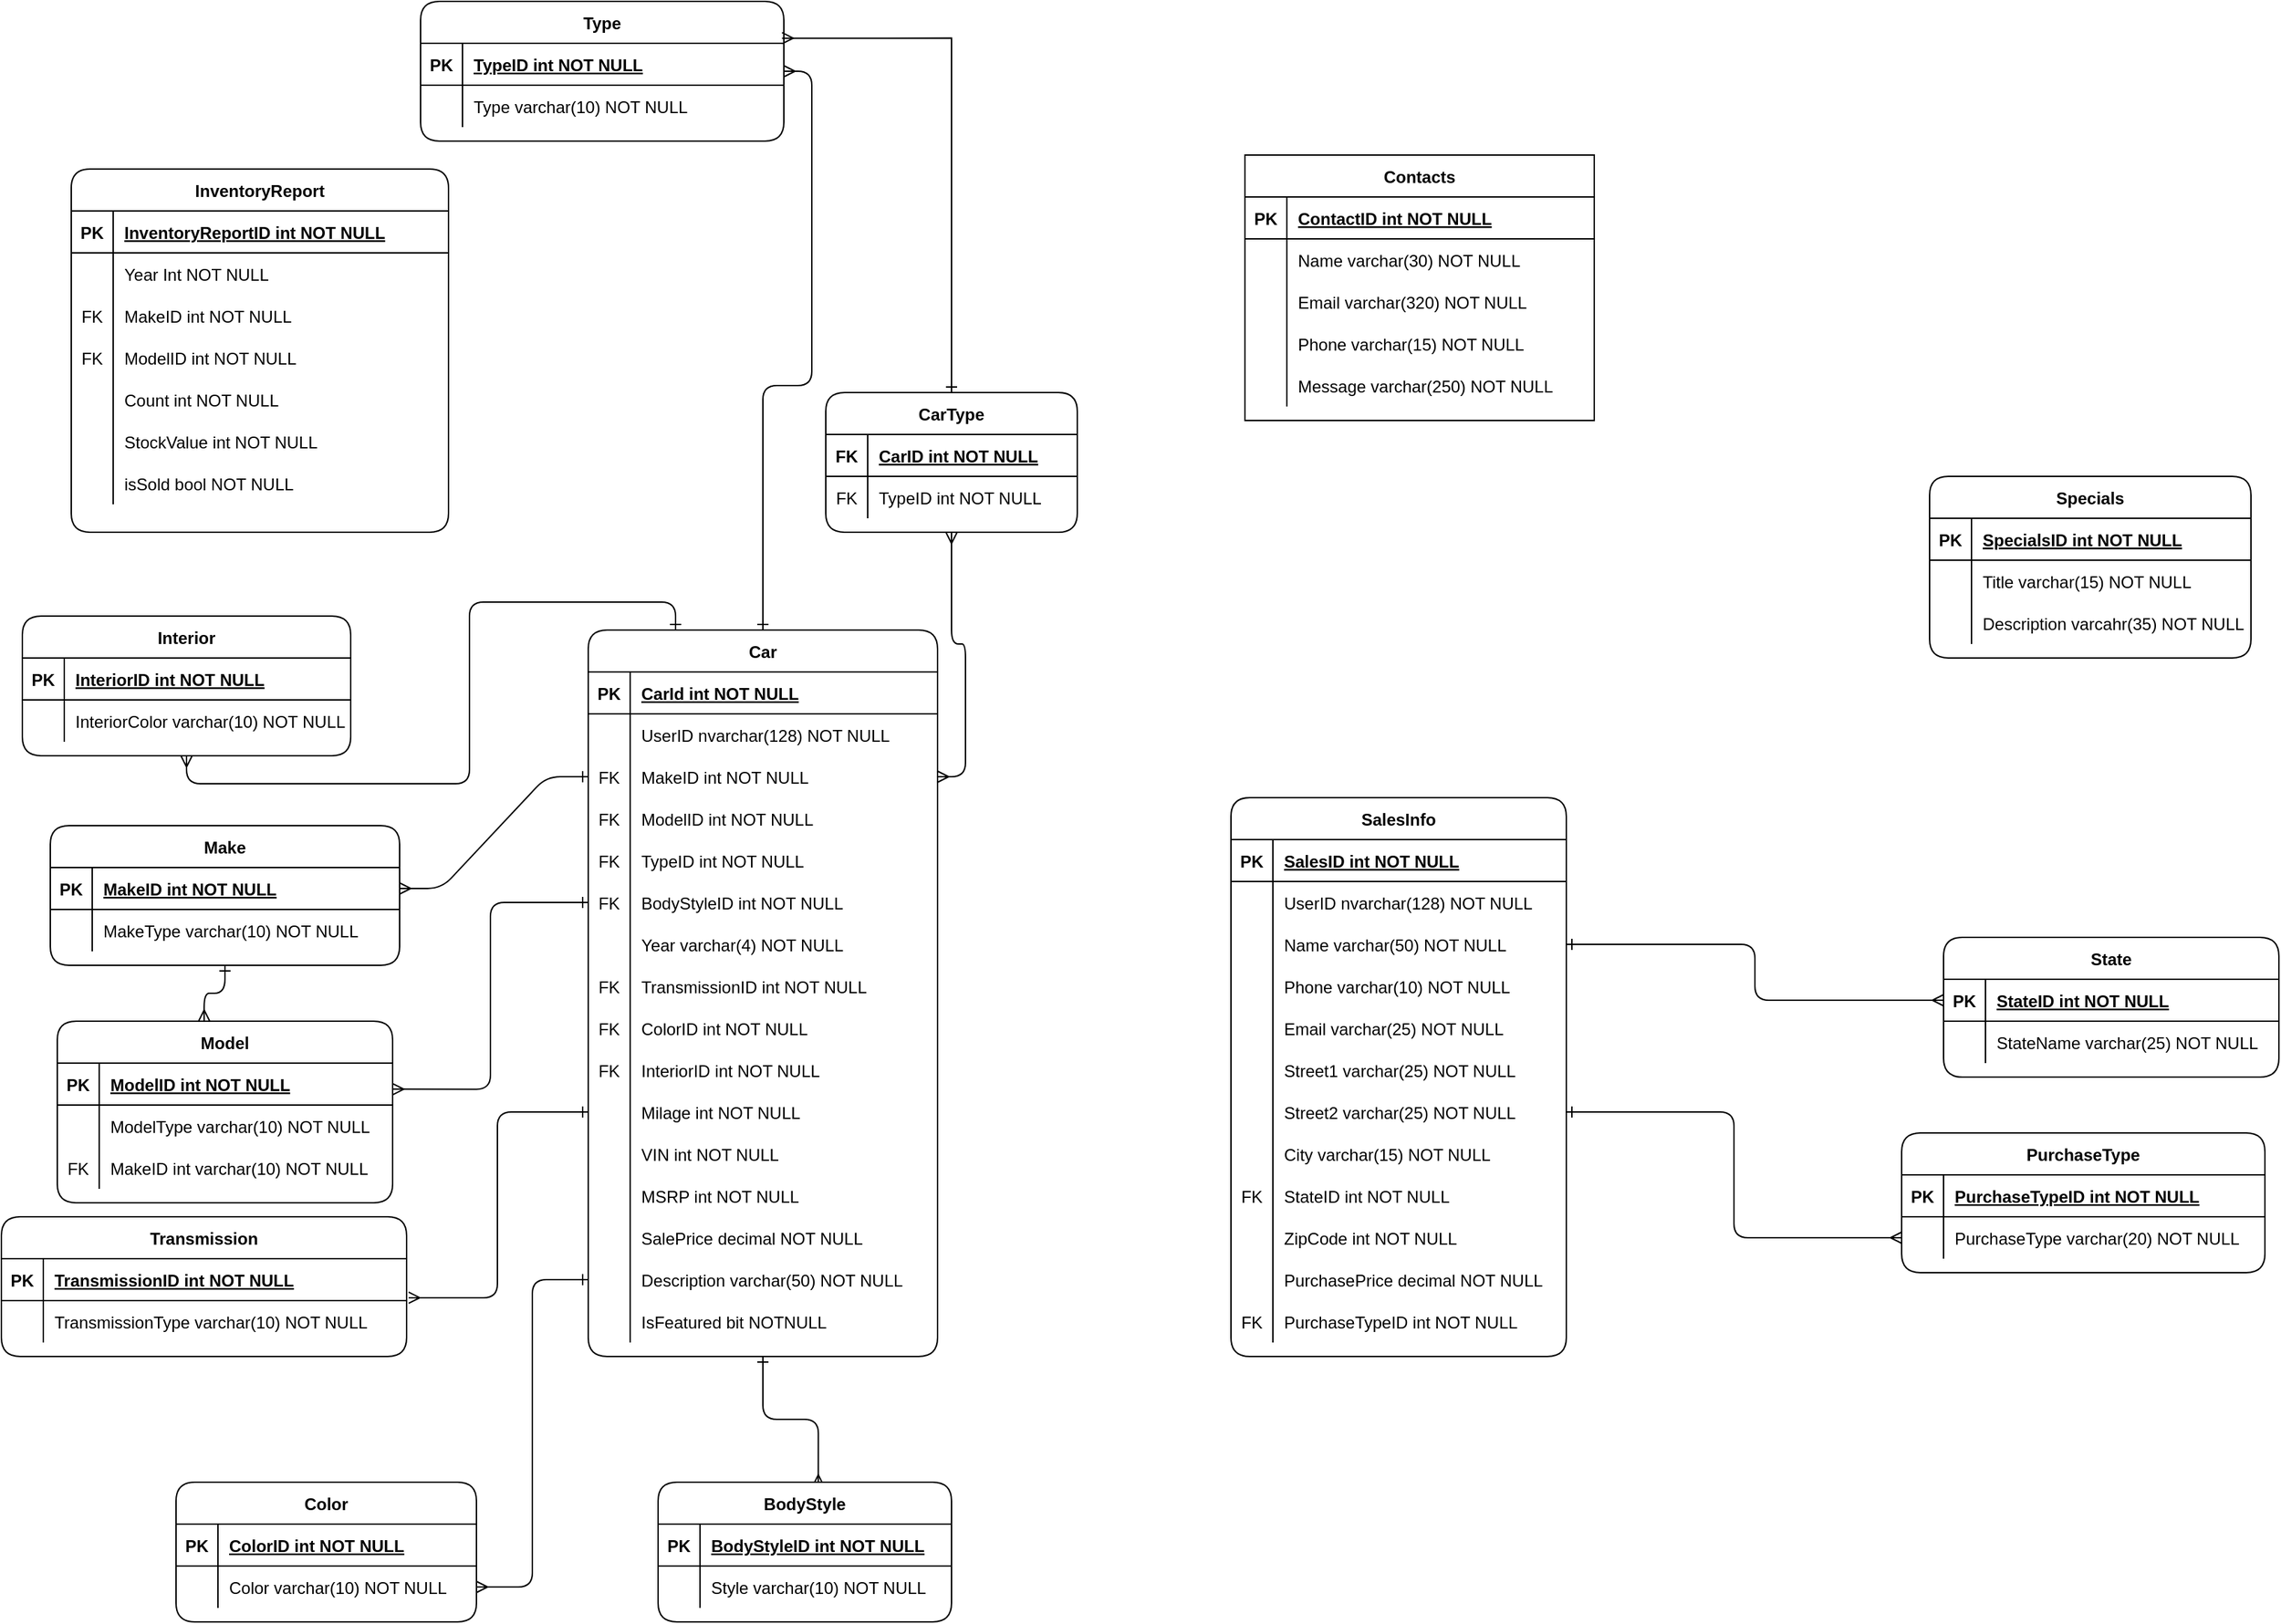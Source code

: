 <mxfile version="13.8.0" type="device"><diagram id="R2lEEEUBdFMjLlhIrx00" name="Page-1"><mxGraphModel dx="782" dy="469" grid="1" gridSize="10" guides="1" tooltips="1" connect="0" arrows="1" fold="1" page="1" pageScale="1" pageWidth="850" pageHeight="1100" background="none" math="0" shadow="0" extFonts="Permanent Marker^https://fonts.googleapis.com/css?family=Permanent+Marker"><root><mxCell id="0"/><mxCell id="1" parent="0"/><mxCell id="C-vyLk0tnHw3VtMMgP7b-1" value="" style="edgeStyle=entityRelationEdgeStyle;endArrow=ERone;startArrow=ERmany;endFill=0;startFill=0;" parent="1" source="C-vyLk0tnHw3VtMMgP7b-24" target="C-vyLk0tnHw3VtMMgP7b-6" edge="1"><mxGeometry width="100" height="100" relative="1" as="geometry"><mxPoint x="340" y="720" as="sourcePoint"/><mxPoint x="440" y="620" as="targetPoint"/></mxGeometry></mxCell><mxCell id="65DeD4-KrTTObhDsTpBB-113" style="edgeStyle=orthogonalEdgeStyle;orthogonalLoop=1;jettySize=auto;html=1;exitX=0.5;exitY=1;exitDx=0;exitDy=0;entryX=0.546;entryY=0.027;entryDx=0;entryDy=0;entryPerimeter=0;startArrow=ERone;startFill=0;endArrow=ERmany;endFill=0;" parent="1" source="C-vyLk0tnHw3VtMMgP7b-2" target="65DeD4-KrTTObhDsTpBB-84" edge="1"><mxGeometry relative="1" as="geometry"/></mxCell><mxCell id="65DeD4-KrTTObhDsTpBB-114" style="edgeStyle=orthogonalEdgeStyle;orthogonalLoop=1;jettySize=auto;html=1;exitX=0.25;exitY=0;exitDx=0;exitDy=0;entryX=0.5;entryY=1;entryDx=0;entryDy=0;startArrow=ERone;startFill=0;endArrow=ERmany;endFill=0;" parent="1" source="C-vyLk0tnHw3VtMMgP7b-2" target="65DeD4-KrTTObhDsTpBB-97" edge="1"><mxGeometry relative="1" as="geometry"/></mxCell><mxCell id="65DeD4-KrTTObhDsTpBB-347" style="edgeStyle=orthogonalEdgeStyle;orthogonalLoop=1;jettySize=auto;html=1;exitX=0.5;exitY=1;exitDx=0;exitDy=0;entryX=0.438;entryY=0;entryDx=0;entryDy=0;entryPerimeter=0;startArrow=ERone;startFill=0;endArrow=ERmany;endFill=0;" parent="1" source="C-vyLk0tnHw3VtMMgP7b-23" target="65DeD4-KrTTObhDsTpBB-45" edge="1"><mxGeometry relative="1" as="geometry"/></mxCell><mxCell id="65DeD4-KrTTObhDsTpBB-110" style="edgeStyle=orthogonalEdgeStyle;orthogonalLoop=1;jettySize=auto;html=1;exitX=0;exitY=0.5;exitDx=0;exitDy=0;entryX=1;entryY=-0.378;entryDx=0;entryDy=0;entryPerimeter=0;startArrow=ERone;startFill=0;endArrow=ERmany;endFill=0;" parent="1" source="65DeD4-KrTTObhDsTpBB-6" target="65DeD4-KrTTObhDsTpBB-49" edge="1"><mxGeometry relative="1" as="geometry"/></mxCell><mxCell id="65DeD4-KrTTObhDsTpBB-111" style="edgeStyle=orthogonalEdgeStyle;orthogonalLoop=1;jettySize=auto;html=1;exitX=0;exitY=0.5;exitDx=0;exitDy=0;entryX=1.005;entryY=-0.067;entryDx=0;entryDy=0;entryPerimeter=0;startArrow=ERone;startFill=0;endArrow=ERmany;endFill=0;" parent="1" source="65DeD4-KrTTObhDsTpBB-26" target="65DeD4-KrTTObhDsTpBB-62" edge="1"><mxGeometry relative="1" as="geometry"/></mxCell><mxCell id="65DeD4-KrTTObhDsTpBB-112" style="edgeStyle=orthogonalEdgeStyle;orthogonalLoop=1;jettySize=auto;html=1;exitX=0;exitY=0.5;exitDx=0;exitDy=0;entryX=1;entryY=0.5;entryDx=0;entryDy=0;startArrow=ERone;startFill=0;endArrow=ERmany;endFill=0;" parent="1" source="65DeD4-KrTTObhDsTpBB-42" target="65DeD4-KrTTObhDsTpBB-75" edge="1"><mxGeometry relative="1" as="geometry"/></mxCell><mxCell id="C-vyLk0tnHw3VtMMgP7b-13" value="Type" style="shape=table;startSize=30;container=1;collapsible=1;childLayout=tableLayout;fixedRows=1;rowLines=0;fontStyle=1;align=center;resizeLast=1;rounded=1;" parent="1" vertex="1"><mxGeometry x="360" y="90" width="260" height="100" as="geometry"/></mxCell><mxCell id="C-vyLk0tnHw3VtMMgP7b-14" value="" style="shape=partialRectangle;collapsible=0;dropTarget=0;pointerEvents=0;fillColor=none;points=[[0,0.5],[1,0.5]];portConstraint=eastwest;top=0;left=0;right=0;bottom=1;rounded=1;" parent="C-vyLk0tnHw3VtMMgP7b-13" vertex="1"><mxGeometry y="30" width="260" height="30" as="geometry"/></mxCell><mxCell id="C-vyLk0tnHw3VtMMgP7b-15" value="PK" style="shape=partialRectangle;overflow=hidden;connectable=0;fillColor=none;top=0;left=0;bottom=0;right=0;fontStyle=1;rounded=1;" parent="C-vyLk0tnHw3VtMMgP7b-14" vertex="1"><mxGeometry width="30" height="30" as="geometry"/></mxCell><mxCell id="C-vyLk0tnHw3VtMMgP7b-16" value="TypeID int NOT NULL" style="shape=partialRectangle;overflow=hidden;connectable=0;fillColor=none;top=0;left=0;bottom=0;right=0;align=left;spacingLeft=6;fontStyle=5;rounded=1;" parent="C-vyLk0tnHw3VtMMgP7b-14" vertex="1"><mxGeometry x="30" width="230" height="30" as="geometry"/></mxCell><mxCell id="C-vyLk0tnHw3VtMMgP7b-17" value="" style="shape=partialRectangle;collapsible=0;dropTarget=0;pointerEvents=0;fillColor=none;points=[[0,0.5],[1,0.5]];portConstraint=eastwest;top=0;left=0;right=0;bottom=0;rounded=1;" parent="C-vyLk0tnHw3VtMMgP7b-13" vertex="1"><mxGeometry y="60" width="260" height="30" as="geometry"/></mxCell><mxCell id="C-vyLk0tnHw3VtMMgP7b-18" value="" style="shape=partialRectangle;overflow=hidden;connectable=0;fillColor=none;top=0;left=0;bottom=0;right=0;rounded=1;" parent="C-vyLk0tnHw3VtMMgP7b-17" vertex="1"><mxGeometry width="30" height="30" as="geometry"/></mxCell><mxCell id="C-vyLk0tnHw3VtMMgP7b-19" value="Type varchar(10) NOT NULL" style="shape=partialRectangle;overflow=hidden;connectable=0;fillColor=none;top=0;left=0;bottom=0;right=0;align=left;spacingLeft=6;rounded=1;" parent="C-vyLk0tnHw3VtMMgP7b-17" vertex="1"><mxGeometry x="30" width="230" height="30" as="geometry"/></mxCell><mxCell id="65DeD4-KrTTObhDsTpBB-328" value="CarType" style="shape=table;startSize=30;container=1;collapsible=1;childLayout=tableLayout;fixedRows=1;rowLines=0;fontStyle=1;align=center;resizeLast=1;rounded=1;" parent="1" vertex="1"><mxGeometry x="650" y="370" width="180" height="100" as="geometry"/></mxCell><mxCell id="65DeD4-KrTTObhDsTpBB-329" value="" style="shape=partialRectangle;collapsible=0;dropTarget=0;pointerEvents=0;fillColor=none;top=0;left=0;bottom=1;right=0;points=[[0,0.5],[1,0.5]];portConstraint=eastwest;rounded=1;" parent="65DeD4-KrTTObhDsTpBB-328" vertex="1"><mxGeometry y="30" width="180" height="30" as="geometry"/></mxCell><mxCell id="65DeD4-KrTTObhDsTpBB-330" value="FK" style="shape=partialRectangle;connectable=0;fillColor=none;top=0;left=0;bottom=0;right=0;fontStyle=1;overflow=hidden;rounded=1;" parent="65DeD4-KrTTObhDsTpBB-329" vertex="1"><mxGeometry width="30" height="30" as="geometry"/></mxCell><mxCell id="65DeD4-KrTTObhDsTpBB-331" value="CarID int NOT NULL" style="shape=partialRectangle;connectable=0;fillColor=none;top=0;left=0;bottom=0;right=0;align=left;spacingLeft=6;fontStyle=5;overflow=hidden;rounded=1;" parent="65DeD4-KrTTObhDsTpBB-329" vertex="1"><mxGeometry x="30" width="150" height="30" as="geometry"/></mxCell><mxCell id="65DeD4-KrTTObhDsTpBB-332" value="" style="shape=partialRectangle;collapsible=0;dropTarget=0;pointerEvents=0;fillColor=none;top=0;left=0;bottom=0;right=0;points=[[0,0.5],[1,0.5]];portConstraint=eastwest;rounded=1;" parent="65DeD4-KrTTObhDsTpBB-328" vertex="1"><mxGeometry y="60" width="180" height="30" as="geometry"/></mxCell><mxCell id="65DeD4-KrTTObhDsTpBB-333" value="FK" style="shape=partialRectangle;connectable=0;fillColor=none;top=0;left=0;bottom=0;right=0;editable=1;overflow=hidden;rounded=1;" parent="65DeD4-KrTTObhDsTpBB-332" vertex="1"><mxGeometry width="30" height="30" as="geometry"/></mxCell><mxCell id="65DeD4-KrTTObhDsTpBB-334" value="TypeID int NOT NULL" style="shape=partialRectangle;connectable=0;fillColor=none;top=0;left=0;bottom=0;right=0;align=left;spacingLeft=6;overflow=hidden;rounded=1;" parent="65DeD4-KrTTObhDsTpBB-332" vertex="1"><mxGeometry x="30" width="150" height="30" as="geometry"/></mxCell><mxCell id="65DeD4-KrTTObhDsTpBB-262" style="edgeStyle=orthogonalEdgeStyle;orthogonalLoop=1;jettySize=auto;html=1;exitX=1;exitY=0.5;exitDx=0;exitDy=0;entryX=0;entryY=0.5;entryDx=0;entryDy=0;startArrow=ERone;startFill=0;endArrow=ERmany;endFill=0;" parent="1" source="65DeD4-KrTTObhDsTpBB-182" target="65DeD4-KrTTObhDsTpBB-220" edge="1"><mxGeometry relative="1" as="geometry"/></mxCell><mxCell id="65DeD4-KrTTObhDsTpBB-263" style="edgeStyle=orthogonalEdgeStyle;orthogonalLoop=1;jettySize=auto;html=1;exitX=1;exitY=0.5;exitDx=0;exitDy=0;entryX=0;entryY=0.5;entryDx=0;entryDy=0;startArrow=ERone;startFill=0;endArrow=ERmany;endFill=0;" parent="1" source="65DeD4-KrTTObhDsTpBB-196" target="65DeD4-KrTTObhDsTpBB-236" edge="1"><mxGeometry relative="1" as="geometry"/></mxCell><mxCell id="65DeD4-KrTTObhDsTpBB-325" style="edgeStyle=orthogonalEdgeStyle;orthogonalLoop=1;jettySize=auto;html=1;exitX=1;exitY=0.5;exitDx=0;exitDy=0;entryX=0.5;entryY=0;entryDx=0;entryDy=0;startArrow=ERmany;startFill=0;endArrow=ERone;endFill=0;" parent="1" source="C-vyLk0tnHw3VtMMgP7b-13" target="C-vyLk0tnHw3VtMMgP7b-2" edge="1"><mxGeometry relative="1" as="geometry"/></mxCell><mxCell id="65DeD4-KrTTObhDsTpBB-341" style="edgeStyle=orthogonalEdgeStyle;orthogonalLoop=1;jettySize=auto;html=1;exitX=0.5;exitY=1;exitDx=0;exitDy=0;entryX=1;entryY=0.5;entryDx=0;entryDy=0;startArrow=ERmany;startFill=0;endArrow=ERmany;endFill=0;" parent="1" source="65DeD4-KrTTObhDsTpBB-328" target="C-vyLk0tnHw3VtMMgP7b-6" edge="1"><mxGeometry relative="1" as="geometry"/></mxCell><mxCell id="65DeD4-KrTTObhDsTpBB-359" style="edgeStyle=orthogonalEdgeStyle;rounded=0;orthogonalLoop=1;jettySize=auto;html=1;exitX=0.5;exitY=0;exitDx=0;exitDy=0;entryX=0.995;entryY=-0.122;entryDx=0;entryDy=0;entryPerimeter=0;startArrow=ERone;startFill=0;endArrow=ERmany;endFill=0;" parent="1" source="65DeD4-KrTTObhDsTpBB-328" target="C-vyLk0tnHw3VtMMgP7b-14" edge="1"><mxGeometry relative="1" as="geometry"/></mxCell><mxCell id="u5pa90vXoudUbeS_ePRE-9" value="Contacts" style="shape=table;startSize=30;container=1;collapsible=1;childLayout=tableLayout;fixedRows=1;rowLines=0;fontStyle=1;align=center;resizeLast=1;" vertex="1" parent="1"><mxGeometry x="950" y="200" width="250" height="190" as="geometry"/></mxCell><mxCell id="u5pa90vXoudUbeS_ePRE-10" value="" style="shape=partialRectangle;collapsible=0;dropTarget=0;pointerEvents=0;fillColor=none;top=0;left=0;bottom=1;right=0;points=[[0,0.5],[1,0.5]];portConstraint=eastwest;" vertex="1" parent="u5pa90vXoudUbeS_ePRE-9"><mxGeometry y="30" width="250" height="30" as="geometry"/></mxCell><mxCell id="u5pa90vXoudUbeS_ePRE-11" value="PK" style="shape=partialRectangle;connectable=0;fillColor=none;top=0;left=0;bottom=0;right=0;fontStyle=1;overflow=hidden;" vertex="1" parent="u5pa90vXoudUbeS_ePRE-10"><mxGeometry width="30" height="30" as="geometry"/></mxCell><mxCell id="u5pa90vXoudUbeS_ePRE-12" value="ContactID int NOT NULL" style="shape=partialRectangle;connectable=0;fillColor=none;top=0;left=0;bottom=0;right=0;align=left;spacingLeft=6;fontStyle=5;overflow=hidden;" vertex="1" parent="u5pa90vXoudUbeS_ePRE-10"><mxGeometry x="30" width="220" height="30" as="geometry"/></mxCell><mxCell id="u5pa90vXoudUbeS_ePRE-13" value="" style="shape=partialRectangle;collapsible=0;dropTarget=0;pointerEvents=0;fillColor=none;top=0;left=0;bottom=0;right=0;points=[[0,0.5],[1,0.5]];portConstraint=eastwest;" vertex="1" parent="u5pa90vXoudUbeS_ePRE-9"><mxGeometry y="60" width="250" height="30" as="geometry"/></mxCell><mxCell id="u5pa90vXoudUbeS_ePRE-14" value="" style="shape=partialRectangle;connectable=0;fillColor=none;top=0;left=0;bottom=0;right=0;editable=1;overflow=hidden;" vertex="1" parent="u5pa90vXoudUbeS_ePRE-13"><mxGeometry width="30" height="30" as="geometry"/></mxCell><mxCell id="u5pa90vXoudUbeS_ePRE-15" value="Name varchar(30) NOT NULL" style="shape=partialRectangle;connectable=0;fillColor=none;top=0;left=0;bottom=0;right=0;align=left;spacingLeft=6;overflow=hidden;" vertex="1" parent="u5pa90vXoudUbeS_ePRE-13"><mxGeometry x="30" width="220" height="30" as="geometry"/></mxCell><mxCell id="u5pa90vXoudUbeS_ePRE-16" value="" style="shape=partialRectangle;collapsible=0;dropTarget=0;pointerEvents=0;fillColor=none;top=0;left=0;bottom=0;right=0;points=[[0,0.5],[1,0.5]];portConstraint=eastwest;" vertex="1" parent="u5pa90vXoudUbeS_ePRE-9"><mxGeometry y="90" width="250" height="30" as="geometry"/></mxCell><mxCell id="u5pa90vXoudUbeS_ePRE-17" value="" style="shape=partialRectangle;connectable=0;fillColor=none;top=0;left=0;bottom=0;right=0;editable=1;overflow=hidden;" vertex="1" parent="u5pa90vXoudUbeS_ePRE-16"><mxGeometry width="30" height="30" as="geometry"/></mxCell><mxCell id="u5pa90vXoudUbeS_ePRE-18" value="Email varchar(320) NOT NULL" style="shape=partialRectangle;connectable=0;fillColor=none;top=0;left=0;bottom=0;right=0;align=left;spacingLeft=6;overflow=hidden;" vertex="1" parent="u5pa90vXoudUbeS_ePRE-16"><mxGeometry x="30" width="220" height="30" as="geometry"/></mxCell><mxCell id="u5pa90vXoudUbeS_ePRE-19" value="" style="shape=partialRectangle;collapsible=0;dropTarget=0;pointerEvents=0;fillColor=none;top=0;left=0;bottom=0;right=0;points=[[0,0.5],[1,0.5]];portConstraint=eastwest;" vertex="1" parent="u5pa90vXoudUbeS_ePRE-9"><mxGeometry y="120" width="250" height="30" as="geometry"/></mxCell><mxCell id="u5pa90vXoudUbeS_ePRE-20" value="" style="shape=partialRectangle;connectable=0;fillColor=none;top=0;left=0;bottom=0;right=0;editable=1;overflow=hidden;" vertex="1" parent="u5pa90vXoudUbeS_ePRE-19"><mxGeometry width="30" height="30" as="geometry"/></mxCell><mxCell id="u5pa90vXoudUbeS_ePRE-21" value="Phone varchar(15) NOT NULL" style="shape=partialRectangle;connectable=0;fillColor=none;top=0;left=0;bottom=0;right=0;align=left;spacingLeft=6;overflow=hidden;" vertex="1" parent="u5pa90vXoudUbeS_ePRE-19"><mxGeometry x="30" width="220" height="30" as="geometry"/></mxCell><mxCell id="u5pa90vXoudUbeS_ePRE-23" value="" style="shape=partialRectangle;collapsible=0;dropTarget=0;pointerEvents=0;fillColor=none;top=0;left=0;bottom=0;right=0;points=[[0,0.5],[1,0.5]];portConstraint=eastwest;" vertex="1" parent="u5pa90vXoudUbeS_ePRE-9"><mxGeometry y="150" width="250" height="30" as="geometry"/></mxCell><mxCell id="u5pa90vXoudUbeS_ePRE-24" value="" style="shape=partialRectangle;connectable=0;fillColor=none;top=0;left=0;bottom=0;right=0;editable=1;overflow=hidden;" vertex="1" parent="u5pa90vXoudUbeS_ePRE-23"><mxGeometry width="30" height="30" as="geometry"/></mxCell><mxCell id="u5pa90vXoudUbeS_ePRE-25" value="Message varchar(250) NOT NULL" style="shape=partialRectangle;connectable=0;fillColor=none;top=0;left=0;bottom=0;right=0;align=left;spacingLeft=6;overflow=hidden;" vertex="1" parent="u5pa90vXoudUbeS_ePRE-23"><mxGeometry x="30" width="220" height="30" as="geometry"/></mxCell><mxCell id="65DeD4-KrTTObhDsTpBB-292" value="InventoryReport" style="shape=table;startSize=30;container=1;collapsible=1;childLayout=tableLayout;fixedRows=1;rowLines=0;fontStyle=1;align=center;resizeLast=1;rounded=1;" parent="1" vertex="1"><mxGeometry x="110" y="210" width="270" height="260" as="geometry"/></mxCell><mxCell id="65DeD4-KrTTObhDsTpBB-293" value="" style="shape=partialRectangle;collapsible=0;dropTarget=0;pointerEvents=0;fillColor=none;top=0;left=0;bottom=1;right=0;points=[[0,0.5],[1,0.5]];portConstraint=eastwest;rounded=1;" parent="65DeD4-KrTTObhDsTpBB-292" vertex="1"><mxGeometry y="30" width="270" height="30" as="geometry"/></mxCell><mxCell id="65DeD4-KrTTObhDsTpBB-294" value="PK" style="shape=partialRectangle;connectable=0;fillColor=none;top=0;left=0;bottom=0;right=0;fontStyle=1;overflow=hidden;rounded=1;" parent="65DeD4-KrTTObhDsTpBB-293" vertex="1"><mxGeometry width="30" height="30" as="geometry"/></mxCell><mxCell id="65DeD4-KrTTObhDsTpBB-295" value="InventoryReportID int NOT NULL" style="shape=partialRectangle;connectable=0;fillColor=none;top=0;left=0;bottom=0;right=0;align=left;spacingLeft=6;fontStyle=5;overflow=hidden;rounded=1;" parent="65DeD4-KrTTObhDsTpBB-293" vertex="1"><mxGeometry x="30" width="240" height="30" as="geometry"/></mxCell><mxCell id="65DeD4-KrTTObhDsTpBB-296" value="" style="shape=partialRectangle;collapsible=0;dropTarget=0;pointerEvents=0;fillColor=none;top=0;left=0;bottom=0;right=0;points=[[0,0.5],[1,0.5]];portConstraint=eastwest;rounded=1;" parent="65DeD4-KrTTObhDsTpBB-292" vertex="1"><mxGeometry y="60" width="270" height="30" as="geometry"/></mxCell><mxCell id="65DeD4-KrTTObhDsTpBB-297" value="" style="shape=partialRectangle;connectable=0;fillColor=none;top=0;left=0;bottom=0;right=0;editable=1;overflow=hidden;rounded=1;" parent="65DeD4-KrTTObhDsTpBB-296" vertex="1"><mxGeometry width="30" height="30" as="geometry"/></mxCell><mxCell id="65DeD4-KrTTObhDsTpBB-298" value="Year Int NOT NULL" style="shape=partialRectangle;connectable=0;fillColor=none;top=0;left=0;bottom=0;right=0;align=left;spacingLeft=6;overflow=hidden;rounded=1;" parent="65DeD4-KrTTObhDsTpBB-296" vertex="1"><mxGeometry x="30" width="240" height="30" as="geometry"/></mxCell><mxCell id="65DeD4-KrTTObhDsTpBB-299" value="" style="shape=partialRectangle;collapsible=0;dropTarget=0;pointerEvents=0;fillColor=none;top=0;left=0;bottom=0;right=0;points=[[0,0.5],[1,0.5]];portConstraint=eastwest;rounded=1;" parent="65DeD4-KrTTObhDsTpBB-292" vertex="1"><mxGeometry y="90" width="270" height="30" as="geometry"/></mxCell><mxCell id="65DeD4-KrTTObhDsTpBB-300" value="FK" style="shape=partialRectangle;connectable=0;fillColor=none;top=0;left=0;bottom=0;right=0;editable=1;overflow=hidden;rounded=1;" parent="65DeD4-KrTTObhDsTpBB-299" vertex="1"><mxGeometry width="30" height="30" as="geometry"/></mxCell><mxCell id="65DeD4-KrTTObhDsTpBB-301" value="MakeID int NOT NULL" style="shape=partialRectangle;connectable=0;fillColor=none;top=0;left=0;bottom=0;right=0;align=left;spacingLeft=6;overflow=hidden;rounded=1;" parent="65DeD4-KrTTObhDsTpBB-299" vertex="1"><mxGeometry x="30" width="240" height="30" as="geometry"/></mxCell><mxCell id="65DeD4-KrTTObhDsTpBB-302" value="" style="shape=partialRectangle;collapsible=0;dropTarget=0;pointerEvents=0;fillColor=none;top=0;left=0;bottom=0;right=0;points=[[0,0.5],[1,0.5]];portConstraint=eastwest;rounded=1;" parent="65DeD4-KrTTObhDsTpBB-292" vertex="1"><mxGeometry y="120" width="270" height="30" as="geometry"/></mxCell><mxCell id="65DeD4-KrTTObhDsTpBB-303" value="FK" style="shape=partialRectangle;connectable=0;fillColor=none;top=0;left=0;bottom=0;right=0;editable=1;overflow=hidden;rounded=1;" parent="65DeD4-KrTTObhDsTpBB-302" vertex="1"><mxGeometry width="30" height="30" as="geometry"/></mxCell><mxCell id="65DeD4-KrTTObhDsTpBB-304" value="ModelID int NOT NULL" style="shape=partialRectangle;connectable=0;fillColor=none;top=0;left=0;bottom=0;right=0;align=left;spacingLeft=6;overflow=hidden;rounded=1;" parent="65DeD4-KrTTObhDsTpBB-302" vertex="1"><mxGeometry x="30" width="240" height="30" as="geometry"/></mxCell><mxCell id="65DeD4-KrTTObhDsTpBB-305" value="" style="shape=partialRectangle;collapsible=0;dropTarget=0;pointerEvents=0;fillColor=none;top=0;left=0;bottom=0;right=0;points=[[0,0.5],[1,0.5]];portConstraint=eastwest;rounded=1;" parent="65DeD4-KrTTObhDsTpBB-292" vertex="1"><mxGeometry y="150" width="270" height="30" as="geometry"/></mxCell><mxCell id="65DeD4-KrTTObhDsTpBB-306" value="" style="shape=partialRectangle;connectable=0;fillColor=none;top=0;left=0;bottom=0;right=0;editable=1;overflow=hidden;rounded=1;" parent="65DeD4-KrTTObhDsTpBB-305" vertex="1"><mxGeometry width="30" height="30" as="geometry"/></mxCell><mxCell id="65DeD4-KrTTObhDsTpBB-307" value="Count int NOT NULL" style="shape=partialRectangle;connectable=0;fillColor=none;top=0;left=0;bottom=0;right=0;align=left;spacingLeft=6;overflow=hidden;rounded=1;" parent="65DeD4-KrTTObhDsTpBB-305" vertex="1"><mxGeometry x="30" width="240" height="30" as="geometry"/></mxCell><mxCell id="65DeD4-KrTTObhDsTpBB-309" value="" style="shape=partialRectangle;collapsible=0;dropTarget=0;pointerEvents=0;fillColor=none;top=0;left=0;bottom=0;right=0;points=[[0,0.5],[1,0.5]];portConstraint=eastwest;rounded=1;" parent="65DeD4-KrTTObhDsTpBB-292" vertex="1"><mxGeometry y="180" width="270" height="30" as="geometry"/></mxCell><mxCell id="65DeD4-KrTTObhDsTpBB-310" value="" style="shape=partialRectangle;connectable=0;fillColor=none;top=0;left=0;bottom=0;right=0;editable=1;overflow=hidden;rounded=1;" parent="65DeD4-KrTTObhDsTpBB-309" vertex="1"><mxGeometry width="30" height="30" as="geometry"/></mxCell><mxCell id="65DeD4-KrTTObhDsTpBB-311" value="StockValue int NOT NULL" style="shape=partialRectangle;connectable=0;fillColor=none;top=0;left=0;bottom=0;right=0;align=left;spacingLeft=6;overflow=hidden;rounded=1;" parent="65DeD4-KrTTObhDsTpBB-309" vertex="1"><mxGeometry x="30" width="240" height="30" as="geometry"/></mxCell><mxCell id="u5pa90vXoudUbeS_ePRE-6" value="" style="shape=partialRectangle;collapsible=0;dropTarget=0;pointerEvents=0;fillColor=none;top=0;left=0;bottom=0;right=0;points=[[0,0.5],[1,0.5]];portConstraint=eastwest;" vertex="1" parent="65DeD4-KrTTObhDsTpBB-292"><mxGeometry y="210" width="270" height="30" as="geometry"/></mxCell><mxCell id="u5pa90vXoudUbeS_ePRE-7" value="" style="shape=partialRectangle;connectable=0;fillColor=none;top=0;left=0;bottom=0;right=0;editable=1;overflow=hidden;" vertex="1" parent="u5pa90vXoudUbeS_ePRE-6"><mxGeometry width="30" height="30" as="geometry"/></mxCell><mxCell id="u5pa90vXoudUbeS_ePRE-8" value="isSold bool NOT NULL" style="shape=partialRectangle;connectable=0;fillColor=none;top=0;left=0;bottom=0;right=0;align=left;spacingLeft=6;overflow=hidden;" vertex="1" parent="u5pa90vXoudUbeS_ePRE-6"><mxGeometry x="30" width="240" height="30" as="geometry"/></mxCell><mxCell id="65DeD4-KrTTObhDsTpBB-232" value="PurchaseType" style="shape=table;startSize=30;container=1;collapsible=1;childLayout=tableLayout;fixedRows=1;rowLines=0;fontStyle=1;align=center;resizeLast=1;rounded=1;" parent="1" vertex="1"><mxGeometry x="1420" y="900" width="260" height="100" as="geometry"/></mxCell><mxCell id="65DeD4-KrTTObhDsTpBB-233" value="" style="shape=partialRectangle;collapsible=0;dropTarget=0;pointerEvents=0;fillColor=none;top=0;left=0;bottom=1;right=0;points=[[0,0.5],[1,0.5]];portConstraint=eastwest;rounded=1;" parent="65DeD4-KrTTObhDsTpBB-232" vertex="1"><mxGeometry y="30" width="260" height="30" as="geometry"/></mxCell><mxCell id="65DeD4-KrTTObhDsTpBB-234" value="PK" style="shape=partialRectangle;connectable=0;fillColor=none;top=0;left=0;bottom=0;right=0;fontStyle=1;overflow=hidden;rounded=1;" parent="65DeD4-KrTTObhDsTpBB-233" vertex="1"><mxGeometry width="30" height="30" as="geometry"/></mxCell><mxCell id="65DeD4-KrTTObhDsTpBB-235" value="PurchaseTypeID int NOT NULL" style="shape=partialRectangle;connectable=0;fillColor=none;top=0;left=0;bottom=0;right=0;align=left;spacingLeft=6;fontStyle=5;overflow=hidden;rounded=1;" parent="65DeD4-KrTTObhDsTpBB-233" vertex="1"><mxGeometry x="30" width="230" height="30" as="geometry"/></mxCell><mxCell id="65DeD4-KrTTObhDsTpBB-236" value="" style="shape=partialRectangle;collapsible=0;dropTarget=0;pointerEvents=0;fillColor=none;top=0;left=0;bottom=0;right=0;points=[[0,0.5],[1,0.5]];portConstraint=eastwest;rounded=1;" parent="65DeD4-KrTTObhDsTpBB-232" vertex="1"><mxGeometry y="60" width="260" height="30" as="geometry"/></mxCell><mxCell id="65DeD4-KrTTObhDsTpBB-237" value="" style="shape=partialRectangle;connectable=0;fillColor=none;top=0;left=0;bottom=0;right=0;editable=1;overflow=hidden;rounded=1;" parent="65DeD4-KrTTObhDsTpBB-236" vertex="1"><mxGeometry width="30" height="30" as="geometry"/></mxCell><mxCell id="65DeD4-KrTTObhDsTpBB-238" value="PurchaseType varchar(20) NOT NULL" style="shape=partialRectangle;connectable=0;fillColor=none;top=0;left=0;bottom=0;right=0;align=left;spacingLeft=6;overflow=hidden;rounded=1;" parent="65DeD4-KrTTObhDsTpBB-236" vertex="1"><mxGeometry x="30" width="230" height="30" as="geometry"/></mxCell><mxCell id="65DeD4-KrTTObhDsTpBB-219" value="State" style="shape=table;startSize=30;container=1;collapsible=1;childLayout=tableLayout;fixedRows=1;rowLines=0;fontStyle=1;align=center;resizeLast=1;rounded=1;" parent="1" vertex="1"><mxGeometry x="1450" y="760" width="240" height="100" as="geometry"/></mxCell><mxCell id="65DeD4-KrTTObhDsTpBB-220" value="" style="shape=partialRectangle;collapsible=0;dropTarget=0;pointerEvents=0;fillColor=none;top=0;left=0;bottom=1;right=0;points=[[0,0.5],[1,0.5]];portConstraint=eastwest;rounded=1;" parent="65DeD4-KrTTObhDsTpBB-219" vertex="1"><mxGeometry y="30" width="240" height="30" as="geometry"/></mxCell><mxCell id="65DeD4-KrTTObhDsTpBB-221" value="PK" style="shape=partialRectangle;connectable=0;fillColor=none;top=0;left=0;bottom=0;right=0;fontStyle=1;overflow=hidden;rounded=1;" parent="65DeD4-KrTTObhDsTpBB-220" vertex="1"><mxGeometry width="30" height="30" as="geometry"/></mxCell><mxCell id="65DeD4-KrTTObhDsTpBB-222" value="StateID int NOT NULL" style="shape=partialRectangle;connectable=0;fillColor=none;top=0;left=0;bottom=0;right=0;align=left;spacingLeft=6;fontStyle=5;overflow=hidden;rounded=1;" parent="65DeD4-KrTTObhDsTpBB-220" vertex="1"><mxGeometry x="30" width="210" height="30" as="geometry"/></mxCell><mxCell id="65DeD4-KrTTObhDsTpBB-223" value="" style="shape=partialRectangle;collapsible=0;dropTarget=0;pointerEvents=0;fillColor=none;top=0;left=0;bottom=0;right=0;points=[[0,0.5],[1,0.5]];portConstraint=eastwest;rounded=1;" parent="65DeD4-KrTTObhDsTpBB-219" vertex="1"><mxGeometry y="60" width="240" height="30" as="geometry"/></mxCell><mxCell id="65DeD4-KrTTObhDsTpBB-224" value="" style="shape=partialRectangle;connectable=0;fillColor=none;top=0;left=0;bottom=0;right=0;editable=1;overflow=hidden;rounded=1;" parent="65DeD4-KrTTObhDsTpBB-223" vertex="1"><mxGeometry width="30" height="30" as="geometry"/></mxCell><mxCell id="65DeD4-KrTTObhDsTpBB-225" value="StateName varchar(25) NOT NULL" style="shape=partialRectangle;connectable=0;fillColor=none;top=0;left=0;bottom=0;right=0;align=left;spacingLeft=6;overflow=hidden;rounded=1;" parent="65DeD4-KrTTObhDsTpBB-223" vertex="1"><mxGeometry x="30" width="210" height="30" as="geometry"/></mxCell><mxCell id="65DeD4-KrTTObhDsTpBB-165" value="Specials" style="shape=table;startSize=30;container=1;collapsible=1;childLayout=tableLayout;fixedRows=1;rowLines=0;fontStyle=1;align=center;resizeLast=1;rounded=1;" parent="1" vertex="1"><mxGeometry x="1440" y="430" width="230" height="130" as="geometry"/></mxCell><mxCell id="65DeD4-KrTTObhDsTpBB-166" value="" style="shape=partialRectangle;collapsible=0;dropTarget=0;pointerEvents=0;fillColor=none;top=0;left=0;bottom=1;right=0;points=[[0,0.5],[1,0.5]];portConstraint=eastwest;rounded=1;" parent="65DeD4-KrTTObhDsTpBB-165" vertex="1"><mxGeometry y="30" width="230" height="30" as="geometry"/></mxCell><mxCell id="65DeD4-KrTTObhDsTpBB-167" value="PK" style="shape=partialRectangle;connectable=0;fillColor=none;top=0;left=0;bottom=0;right=0;fontStyle=1;overflow=hidden;rounded=1;" parent="65DeD4-KrTTObhDsTpBB-166" vertex="1"><mxGeometry width="30" height="30" as="geometry"/></mxCell><mxCell id="65DeD4-KrTTObhDsTpBB-168" value="SpecialsID int NOT NULL" style="shape=partialRectangle;connectable=0;fillColor=none;top=0;left=0;bottom=0;right=0;align=left;spacingLeft=6;fontStyle=5;overflow=hidden;rounded=1;" parent="65DeD4-KrTTObhDsTpBB-166" vertex="1"><mxGeometry x="30" width="200" height="30" as="geometry"/></mxCell><mxCell id="65DeD4-KrTTObhDsTpBB-169" value="" style="shape=partialRectangle;collapsible=0;dropTarget=0;pointerEvents=0;fillColor=none;top=0;left=0;bottom=0;right=0;points=[[0,0.5],[1,0.5]];portConstraint=eastwest;rounded=1;" parent="65DeD4-KrTTObhDsTpBB-165" vertex="1"><mxGeometry y="60" width="230" height="30" as="geometry"/></mxCell><mxCell id="65DeD4-KrTTObhDsTpBB-170" value="" style="shape=partialRectangle;connectable=0;fillColor=none;top=0;left=0;bottom=0;right=0;editable=1;overflow=hidden;rounded=1;" parent="65DeD4-KrTTObhDsTpBB-169" vertex="1"><mxGeometry width="30" height="30" as="geometry"/></mxCell><mxCell id="65DeD4-KrTTObhDsTpBB-171" value="Title varchar(15) NOT NULL" style="shape=partialRectangle;connectable=0;fillColor=none;top=0;left=0;bottom=0;right=0;align=left;spacingLeft=6;overflow=hidden;rounded=1;" parent="65DeD4-KrTTObhDsTpBB-169" vertex="1"><mxGeometry x="30" width="200" height="30" as="geometry"/></mxCell><mxCell id="65DeD4-KrTTObhDsTpBB-172" value="" style="shape=partialRectangle;collapsible=0;dropTarget=0;pointerEvents=0;fillColor=none;top=0;left=0;bottom=0;right=0;points=[[0,0.5],[1,0.5]];portConstraint=eastwest;rounded=1;" parent="65DeD4-KrTTObhDsTpBB-165" vertex="1"><mxGeometry y="90" width="230" height="30" as="geometry"/></mxCell><mxCell id="65DeD4-KrTTObhDsTpBB-173" value="" style="shape=partialRectangle;connectable=0;fillColor=none;top=0;left=0;bottom=0;right=0;editable=1;overflow=hidden;rounded=1;" parent="65DeD4-KrTTObhDsTpBB-172" vertex="1"><mxGeometry width="30" height="30" as="geometry"/></mxCell><mxCell id="65DeD4-KrTTObhDsTpBB-174" value="Description varcahr(35) NOT NULL" style="shape=partialRectangle;connectable=0;fillColor=none;top=0;left=0;bottom=0;right=0;align=left;spacingLeft=6;overflow=hidden;rounded=1;" parent="65DeD4-KrTTObhDsTpBB-172" vertex="1"><mxGeometry x="30" width="200" height="30" as="geometry"/></mxCell><mxCell id="65DeD4-KrTTObhDsTpBB-178" value="SalesInfo" style="shape=table;startSize=30;container=1;collapsible=1;childLayout=tableLayout;fixedRows=1;rowLines=0;fontStyle=1;align=center;resizeLast=1;rounded=1;" parent="1" vertex="1"><mxGeometry x="940" y="660" width="240" height="400" as="geometry"/></mxCell><mxCell id="65DeD4-KrTTObhDsTpBB-179" value="" style="shape=partialRectangle;collapsible=0;dropTarget=0;pointerEvents=0;fillColor=none;top=0;left=0;bottom=1;right=0;points=[[0,0.5],[1,0.5]];portConstraint=eastwest;rounded=1;" parent="65DeD4-KrTTObhDsTpBB-178" vertex="1"><mxGeometry y="30" width="240" height="30" as="geometry"/></mxCell><mxCell id="65DeD4-KrTTObhDsTpBB-180" value="PK" style="shape=partialRectangle;connectable=0;fillColor=none;top=0;left=0;bottom=0;right=0;fontStyle=1;overflow=hidden;rounded=1;" parent="65DeD4-KrTTObhDsTpBB-179" vertex="1"><mxGeometry width="30" height="30" as="geometry"/></mxCell><mxCell id="65DeD4-KrTTObhDsTpBB-181" value="SalesID int NOT NULL" style="shape=partialRectangle;connectable=0;fillColor=none;top=0;left=0;bottom=0;right=0;align=left;spacingLeft=6;fontStyle=5;overflow=hidden;rounded=1;" parent="65DeD4-KrTTObhDsTpBB-179" vertex="1"><mxGeometry x="30" width="210" height="30" as="geometry"/></mxCell><mxCell id="65DeD4-KrTTObhDsTpBB-246" value="" style="shape=partialRectangle;collapsible=0;dropTarget=0;pointerEvents=0;fillColor=none;top=0;left=0;bottom=0;right=0;points=[[0,0.5],[1,0.5]];portConstraint=eastwest;rounded=1;" parent="65DeD4-KrTTObhDsTpBB-178" vertex="1"><mxGeometry y="60" width="240" height="30" as="geometry"/></mxCell><mxCell id="65DeD4-KrTTObhDsTpBB-247" value="" style="shape=partialRectangle;connectable=0;fillColor=none;top=0;left=0;bottom=0;right=0;editable=1;overflow=hidden;rounded=1;" parent="65DeD4-KrTTObhDsTpBB-246" vertex="1"><mxGeometry width="30" height="30" as="geometry"/></mxCell><mxCell id="65DeD4-KrTTObhDsTpBB-248" value="UserID nvarchar(128) NOT NULL" style="shape=partialRectangle;connectable=0;fillColor=none;top=0;left=0;bottom=0;right=0;align=left;spacingLeft=6;overflow=hidden;rounded=1;" parent="65DeD4-KrTTObhDsTpBB-246" vertex="1"><mxGeometry x="30" width="210" height="30" as="geometry"/></mxCell><mxCell id="65DeD4-KrTTObhDsTpBB-182" value="" style="shape=partialRectangle;collapsible=0;dropTarget=0;pointerEvents=0;fillColor=none;top=0;left=0;bottom=0;right=0;points=[[0,0.5],[1,0.5]];portConstraint=eastwest;rounded=1;" parent="65DeD4-KrTTObhDsTpBB-178" vertex="1"><mxGeometry y="90" width="240" height="30" as="geometry"/></mxCell><mxCell id="65DeD4-KrTTObhDsTpBB-183" value="" style="shape=partialRectangle;connectable=0;fillColor=none;top=0;left=0;bottom=0;right=0;editable=1;overflow=hidden;rounded=1;" parent="65DeD4-KrTTObhDsTpBB-182" vertex="1"><mxGeometry width="30" height="30" as="geometry"/></mxCell><mxCell id="65DeD4-KrTTObhDsTpBB-184" value="Name varchar(50) NOT NULL" style="shape=partialRectangle;connectable=0;fillColor=none;top=0;left=0;bottom=0;right=0;align=left;spacingLeft=6;overflow=hidden;rounded=1;" parent="65DeD4-KrTTObhDsTpBB-182" vertex="1"><mxGeometry x="30" width="210" height="30" as="geometry"/></mxCell><mxCell id="65DeD4-KrTTObhDsTpBB-185" value="" style="shape=partialRectangle;collapsible=0;dropTarget=0;pointerEvents=0;fillColor=none;top=0;left=0;bottom=0;right=0;points=[[0,0.5],[1,0.5]];portConstraint=eastwest;rounded=1;" parent="65DeD4-KrTTObhDsTpBB-178" vertex="1"><mxGeometry y="120" width="240" height="30" as="geometry"/></mxCell><mxCell id="65DeD4-KrTTObhDsTpBB-186" value="" style="shape=partialRectangle;connectable=0;fillColor=none;top=0;left=0;bottom=0;right=0;editable=1;overflow=hidden;rounded=1;" parent="65DeD4-KrTTObhDsTpBB-185" vertex="1"><mxGeometry width="30" height="30" as="geometry"/></mxCell><mxCell id="65DeD4-KrTTObhDsTpBB-187" value="Phone varchar(10) NOT NULL" style="shape=partialRectangle;connectable=0;fillColor=none;top=0;left=0;bottom=0;right=0;align=left;spacingLeft=6;overflow=hidden;rounded=1;" parent="65DeD4-KrTTObhDsTpBB-185" vertex="1"><mxGeometry x="30" width="210" height="30" as="geometry"/></mxCell><mxCell id="65DeD4-KrTTObhDsTpBB-188" value="" style="shape=partialRectangle;collapsible=0;dropTarget=0;pointerEvents=0;fillColor=none;top=0;left=0;bottom=0;right=0;points=[[0,0.5],[1,0.5]];portConstraint=eastwest;rounded=1;" parent="65DeD4-KrTTObhDsTpBB-178" vertex="1"><mxGeometry y="150" width="240" height="30" as="geometry"/></mxCell><mxCell id="65DeD4-KrTTObhDsTpBB-189" value="" style="shape=partialRectangle;connectable=0;fillColor=none;top=0;left=0;bottom=0;right=0;editable=1;overflow=hidden;rounded=1;" parent="65DeD4-KrTTObhDsTpBB-188" vertex="1"><mxGeometry width="30" height="30" as="geometry"/></mxCell><mxCell id="65DeD4-KrTTObhDsTpBB-190" value="Email varchar(25) NOT NULL" style="shape=partialRectangle;connectable=0;fillColor=none;top=0;left=0;bottom=0;right=0;align=left;spacingLeft=6;overflow=hidden;rounded=1;" parent="65DeD4-KrTTObhDsTpBB-188" vertex="1"><mxGeometry x="30" width="210" height="30" as="geometry"/></mxCell><mxCell id="65DeD4-KrTTObhDsTpBB-192" value="" style="shape=partialRectangle;collapsible=0;dropTarget=0;pointerEvents=0;fillColor=none;top=0;left=0;bottom=0;right=0;points=[[0,0.5],[1,0.5]];portConstraint=eastwest;rounded=1;" parent="65DeD4-KrTTObhDsTpBB-178" vertex="1"><mxGeometry y="180" width="240" height="30" as="geometry"/></mxCell><mxCell id="65DeD4-KrTTObhDsTpBB-193" value="" style="shape=partialRectangle;connectable=0;fillColor=none;top=0;left=0;bottom=0;right=0;editable=1;overflow=hidden;rounded=1;" parent="65DeD4-KrTTObhDsTpBB-192" vertex="1"><mxGeometry width="30" height="30" as="geometry"/></mxCell><mxCell id="65DeD4-KrTTObhDsTpBB-194" value="Street1 varchar(25) NOT NULL" style="shape=partialRectangle;connectable=0;fillColor=none;top=0;left=0;bottom=0;right=0;align=left;spacingLeft=6;overflow=hidden;rounded=1;" parent="65DeD4-KrTTObhDsTpBB-192" vertex="1"><mxGeometry x="30" width="210" height="30" as="geometry"/></mxCell><mxCell id="65DeD4-KrTTObhDsTpBB-196" value="" style="shape=partialRectangle;collapsible=0;dropTarget=0;pointerEvents=0;fillColor=none;top=0;left=0;bottom=0;right=0;points=[[0,0.5],[1,0.5]];portConstraint=eastwest;rounded=1;" parent="65DeD4-KrTTObhDsTpBB-178" vertex="1"><mxGeometry y="210" width="240" height="30" as="geometry"/></mxCell><mxCell id="65DeD4-KrTTObhDsTpBB-197" value="" style="shape=partialRectangle;connectable=0;fillColor=none;top=0;left=0;bottom=0;right=0;editable=1;overflow=hidden;rounded=1;" parent="65DeD4-KrTTObhDsTpBB-196" vertex="1"><mxGeometry width="30" height="30" as="geometry"/></mxCell><mxCell id="65DeD4-KrTTObhDsTpBB-198" value="Street2 varchar(25) NOT NULL" style="shape=partialRectangle;connectable=0;fillColor=none;top=0;left=0;bottom=0;right=0;align=left;spacingLeft=6;overflow=hidden;rounded=1;" parent="65DeD4-KrTTObhDsTpBB-196" vertex="1"><mxGeometry x="30" width="210" height="30" as="geometry"/></mxCell><mxCell id="65DeD4-KrTTObhDsTpBB-200" value="" style="shape=partialRectangle;collapsible=0;dropTarget=0;pointerEvents=0;fillColor=none;top=0;left=0;bottom=0;right=0;points=[[0,0.5],[1,0.5]];portConstraint=eastwest;rounded=1;" parent="65DeD4-KrTTObhDsTpBB-178" vertex="1"><mxGeometry y="240" width="240" height="30" as="geometry"/></mxCell><mxCell id="65DeD4-KrTTObhDsTpBB-201" value="" style="shape=partialRectangle;connectable=0;fillColor=none;top=0;left=0;bottom=0;right=0;editable=1;overflow=hidden;rounded=1;" parent="65DeD4-KrTTObhDsTpBB-200" vertex="1"><mxGeometry width="30" height="30" as="geometry"/></mxCell><mxCell id="65DeD4-KrTTObhDsTpBB-202" value="City varchar(15) NOT NULL" style="shape=partialRectangle;connectable=0;fillColor=none;top=0;left=0;bottom=0;right=0;align=left;spacingLeft=6;overflow=hidden;rounded=1;" parent="65DeD4-KrTTObhDsTpBB-200" vertex="1"><mxGeometry x="30" width="210" height="30" as="geometry"/></mxCell><mxCell id="65DeD4-KrTTObhDsTpBB-204" value="" style="shape=partialRectangle;collapsible=0;dropTarget=0;pointerEvents=0;fillColor=none;top=0;left=0;bottom=0;right=0;points=[[0,0.5],[1,0.5]];portConstraint=eastwest;rounded=1;" parent="65DeD4-KrTTObhDsTpBB-178" vertex="1"><mxGeometry y="270" width="240" height="30" as="geometry"/></mxCell><mxCell id="65DeD4-KrTTObhDsTpBB-205" value="FK" style="shape=partialRectangle;connectable=0;fillColor=none;top=0;left=0;bottom=0;right=0;editable=1;overflow=hidden;rounded=1;" parent="65DeD4-KrTTObhDsTpBB-204" vertex="1"><mxGeometry width="30" height="30" as="geometry"/></mxCell><mxCell id="65DeD4-KrTTObhDsTpBB-206" value="StateID int NOT NULL" style="shape=partialRectangle;connectable=0;fillColor=none;top=0;left=0;bottom=0;right=0;align=left;spacingLeft=6;overflow=hidden;rounded=1;" parent="65DeD4-KrTTObhDsTpBB-204" vertex="1"><mxGeometry x="30" width="210" height="30" as="geometry"/></mxCell><mxCell id="65DeD4-KrTTObhDsTpBB-208" value="" style="shape=partialRectangle;collapsible=0;dropTarget=0;pointerEvents=0;fillColor=none;top=0;left=0;bottom=0;right=0;points=[[0,0.5],[1,0.5]];portConstraint=eastwest;rounded=1;" parent="65DeD4-KrTTObhDsTpBB-178" vertex="1"><mxGeometry y="300" width="240" height="30" as="geometry"/></mxCell><mxCell id="65DeD4-KrTTObhDsTpBB-209" value="" style="shape=partialRectangle;connectable=0;fillColor=none;top=0;left=0;bottom=0;right=0;editable=1;overflow=hidden;rounded=1;" parent="65DeD4-KrTTObhDsTpBB-208" vertex="1"><mxGeometry width="30" height="30" as="geometry"/></mxCell><mxCell id="65DeD4-KrTTObhDsTpBB-210" value="ZipCode int NOT NULL" style="shape=partialRectangle;connectable=0;fillColor=none;top=0;left=0;bottom=0;right=0;align=left;spacingLeft=6;overflow=hidden;rounded=1;" parent="65DeD4-KrTTObhDsTpBB-208" vertex="1"><mxGeometry x="30" width="210" height="30" as="geometry"/></mxCell><mxCell id="65DeD4-KrTTObhDsTpBB-212" value="" style="shape=partialRectangle;collapsible=0;dropTarget=0;pointerEvents=0;fillColor=none;top=0;left=0;bottom=0;right=0;points=[[0,0.5],[1,0.5]];portConstraint=eastwest;rounded=1;" parent="65DeD4-KrTTObhDsTpBB-178" vertex="1"><mxGeometry y="330" width="240" height="30" as="geometry"/></mxCell><mxCell id="65DeD4-KrTTObhDsTpBB-213" value="" style="shape=partialRectangle;connectable=0;fillColor=none;top=0;left=0;bottom=0;right=0;editable=1;overflow=hidden;rounded=1;" parent="65DeD4-KrTTObhDsTpBB-212" vertex="1"><mxGeometry width="30" height="30" as="geometry"/></mxCell><mxCell id="65DeD4-KrTTObhDsTpBB-214" value="PurchasePrice decimal NOT NULL" style="shape=partialRectangle;connectable=0;fillColor=none;top=0;left=0;bottom=0;right=0;align=left;spacingLeft=6;overflow=hidden;rounded=1;" parent="65DeD4-KrTTObhDsTpBB-212" vertex="1"><mxGeometry x="30" width="210" height="30" as="geometry"/></mxCell><mxCell id="65DeD4-KrTTObhDsTpBB-216" value="" style="shape=partialRectangle;collapsible=0;dropTarget=0;pointerEvents=0;fillColor=none;top=0;left=0;bottom=0;right=0;points=[[0,0.5],[1,0.5]];portConstraint=eastwest;rounded=1;" parent="65DeD4-KrTTObhDsTpBB-178" vertex="1"><mxGeometry y="360" width="240" height="30" as="geometry"/></mxCell><mxCell id="65DeD4-KrTTObhDsTpBB-217" value="FK" style="shape=partialRectangle;connectable=0;fillColor=none;top=0;left=0;bottom=0;right=0;editable=1;overflow=hidden;rounded=1;" parent="65DeD4-KrTTObhDsTpBB-216" vertex="1"><mxGeometry width="30" height="30" as="geometry"/></mxCell><mxCell id="65DeD4-KrTTObhDsTpBB-218" value="PurchaseTypeID int NOT NULL" style="shape=partialRectangle;connectable=0;fillColor=none;top=0;left=0;bottom=0;right=0;align=left;spacingLeft=6;overflow=hidden;rounded=1;" parent="65DeD4-KrTTObhDsTpBB-216" vertex="1"><mxGeometry x="30" width="210" height="30" as="geometry"/></mxCell><mxCell id="C-vyLk0tnHw3VtMMgP7b-2" value="Car" style="shape=table;startSize=30;container=1;collapsible=1;childLayout=tableLayout;fixedRows=1;rowLines=0;fontStyle=1;align=center;resizeLast=1;rounded=1;" parent="1" vertex="1"><mxGeometry x="480" y="540" width="250" height="520" as="geometry"/></mxCell><mxCell id="C-vyLk0tnHw3VtMMgP7b-3" value="" style="shape=partialRectangle;collapsible=0;dropTarget=0;pointerEvents=0;fillColor=none;points=[[0,0.5],[1,0.5]];portConstraint=eastwest;top=0;left=0;right=0;bottom=1;rounded=1;" parent="C-vyLk0tnHw3VtMMgP7b-2" vertex="1"><mxGeometry y="30" width="250" height="30" as="geometry"/></mxCell><mxCell id="C-vyLk0tnHw3VtMMgP7b-4" value="PK" style="shape=partialRectangle;overflow=hidden;connectable=0;fillColor=none;top=0;left=0;bottom=0;right=0;fontStyle=1;rounded=1;" parent="C-vyLk0tnHw3VtMMgP7b-3" vertex="1"><mxGeometry width="30" height="30" as="geometry"/></mxCell><mxCell id="C-vyLk0tnHw3VtMMgP7b-5" value="CarId int NOT NULL" style="shape=partialRectangle;overflow=hidden;connectable=0;fillColor=none;top=0;left=0;bottom=0;right=0;align=left;spacingLeft=6;fontStyle=5;rounded=1;" parent="C-vyLk0tnHw3VtMMgP7b-3" vertex="1"><mxGeometry x="30" width="220" height="30" as="geometry"/></mxCell><mxCell id="65DeD4-KrTTObhDsTpBB-355" value="" style="shape=partialRectangle;collapsible=0;dropTarget=0;pointerEvents=0;fillColor=none;top=0;left=0;bottom=0;right=0;points=[[0,0.5],[1,0.5]];portConstraint=eastwest;rounded=1;" parent="C-vyLk0tnHw3VtMMgP7b-2" vertex="1"><mxGeometry y="60" width="250" height="30" as="geometry"/></mxCell><mxCell id="65DeD4-KrTTObhDsTpBB-356" value="" style="shape=partialRectangle;connectable=0;fillColor=none;top=0;left=0;bottom=0;right=0;editable=1;overflow=hidden;rounded=1;" parent="65DeD4-KrTTObhDsTpBB-355" vertex="1"><mxGeometry width="30" height="30" as="geometry"/></mxCell><mxCell id="65DeD4-KrTTObhDsTpBB-357" value="UserID nvarchar(128) NOT NULL" style="shape=partialRectangle;connectable=0;fillColor=none;top=0;left=0;bottom=0;right=0;align=left;spacingLeft=6;overflow=hidden;rounded=1;" parent="65DeD4-KrTTObhDsTpBB-355" vertex="1"><mxGeometry x="30" width="220" height="30" as="geometry"/></mxCell><mxCell id="C-vyLk0tnHw3VtMMgP7b-6" value="" style="shape=partialRectangle;collapsible=0;dropTarget=0;pointerEvents=0;fillColor=none;points=[[0,0.5],[1,0.5]];portConstraint=eastwest;top=0;left=0;right=0;bottom=0;rounded=1;" parent="C-vyLk0tnHw3VtMMgP7b-2" vertex="1"><mxGeometry y="90" width="250" height="30" as="geometry"/></mxCell><mxCell id="C-vyLk0tnHw3VtMMgP7b-7" value="FK" style="shape=partialRectangle;overflow=hidden;connectable=0;fillColor=none;top=0;left=0;bottom=0;right=0;rounded=1;" parent="C-vyLk0tnHw3VtMMgP7b-6" vertex="1"><mxGeometry width="30" height="30" as="geometry"/></mxCell><mxCell id="C-vyLk0tnHw3VtMMgP7b-8" value="MakeID int NOT NULL" style="shape=partialRectangle;overflow=hidden;connectable=0;fillColor=none;top=0;left=0;bottom=0;right=0;align=left;spacingLeft=6;rounded=1;" parent="C-vyLk0tnHw3VtMMgP7b-6" vertex="1"><mxGeometry x="30" width="220" height="30" as="geometry"/></mxCell><mxCell id="C-vyLk0tnHw3VtMMgP7b-9" value="" style="shape=partialRectangle;collapsible=0;dropTarget=0;pointerEvents=0;fillColor=none;points=[[0,0.5],[1,0.5]];portConstraint=eastwest;top=0;left=0;right=0;bottom=0;rounded=1;" parent="C-vyLk0tnHw3VtMMgP7b-2" vertex="1"><mxGeometry y="120" width="250" height="30" as="geometry"/></mxCell><mxCell id="C-vyLk0tnHw3VtMMgP7b-10" value="FK" style="shape=partialRectangle;overflow=hidden;connectable=0;fillColor=none;top=0;left=0;bottom=0;right=0;rounded=1;" parent="C-vyLk0tnHw3VtMMgP7b-9" vertex="1"><mxGeometry width="30" height="30" as="geometry"/></mxCell><mxCell id="C-vyLk0tnHw3VtMMgP7b-11" value="ModelID int NOT NULL" style="shape=partialRectangle;overflow=hidden;connectable=0;fillColor=none;top=0;left=0;bottom=0;right=0;align=left;spacingLeft=6;rounded=1;" parent="C-vyLk0tnHw3VtMMgP7b-9" vertex="1"><mxGeometry x="30" width="220" height="30" as="geometry"/></mxCell><mxCell id="65DeD4-KrTTObhDsTpBB-2" value="" style="shape=partialRectangle;collapsible=0;dropTarget=0;pointerEvents=0;fillColor=none;top=0;left=0;bottom=0;right=0;points=[[0,0.5],[1,0.5]];portConstraint=eastwest;rounded=1;" parent="C-vyLk0tnHw3VtMMgP7b-2" vertex="1"><mxGeometry y="150" width="250" height="30" as="geometry"/></mxCell><mxCell id="65DeD4-KrTTObhDsTpBB-3" value="FK" style="shape=partialRectangle;connectable=0;fillColor=none;top=0;left=0;bottom=0;right=0;editable=1;overflow=hidden;rounded=1;" parent="65DeD4-KrTTObhDsTpBB-2" vertex="1"><mxGeometry width="30" height="30" as="geometry"/></mxCell><mxCell id="65DeD4-KrTTObhDsTpBB-4" value="TypeID int NOT NULL" style="shape=partialRectangle;connectable=0;fillColor=none;top=0;left=0;bottom=0;right=0;align=left;spacingLeft=6;overflow=hidden;rounded=1;" parent="65DeD4-KrTTObhDsTpBB-2" vertex="1"><mxGeometry x="30" width="220" height="30" as="geometry"/></mxCell><mxCell id="65DeD4-KrTTObhDsTpBB-6" value="" style="shape=partialRectangle;collapsible=0;dropTarget=0;pointerEvents=0;fillColor=none;top=0;left=0;bottom=0;right=0;points=[[0,0.5],[1,0.5]];portConstraint=eastwest;rounded=1;" parent="C-vyLk0tnHw3VtMMgP7b-2" vertex="1"><mxGeometry y="180" width="250" height="30" as="geometry"/></mxCell><mxCell id="65DeD4-KrTTObhDsTpBB-7" value="FK" style="shape=partialRectangle;connectable=0;fillColor=none;top=0;left=0;bottom=0;right=0;editable=1;overflow=hidden;rounded=1;" parent="65DeD4-KrTTObhDsTpBB-6" vertex="1"><mxGeometry width="30" height="30" as="geometry"/></mxCell><mxCell id="65DeD4-KrTTObhDsTpBB-8" value="BodyStyleID int NOT NULL" style="shape=partialRectangle;connectable=0;fillColor=none;top=0;left=0;bottom=0;right=0;align=left;spacingLeft=6;overflow=hidden;rounded=1;" parent="65DeD4-KrTTObhDsTpBB-6" vertex="1"><mxGeometry x="30" width="220" height="30" as="geometry"/></mxCell><mxCell id="65DeD4-KrTTObhDsTpBB-10" value="" style="shape=partialRectangle;collapsible=0;dropTarget=0;pointerEvents=0;fillColor=none;top=0;left=0;bottom=0;right=0;points=[[0,0.5],[1,0.5]];portConstraint=eastwest;rounded=1;" parent="C-vyLk0tnHw3VtMMgP7b-2" vertex="1"><mxGeometry y="210" width="250" height="30" as="geometry"/></mxCell><mxCell id="65DeD4-KrTTObhDsTpBB-11" value="" style="shape=partialRectangle;connectable=0;fillColor=none;top=0;left=0;bottom=0;right=0;editable=1;overflow=hidden;rounded=1;" parent="65DeD4-KrTTObhDsTpBB-10" vertex="1"><mxGeometry width="30" height="30" as="geometry"/></mxCell><mxCell id="65DeD4-KrTTObhDsTpBB-12" value="Year varchar(4) NOT NULL" style="shape=partialRectangle;connectable=0;fillColor=none;top=0;left=0;bottom=0;right=0;align=left;spacingLeft=6;overflow=hidden;rounded=1;" parent="65DeD4-KrTTObhDsTpBB-10" vertex="1"><mxGeometry x="30" width="220" height="30" as="geometry"/></mxCell><mxCell id="65DeD4-KrTTObhDsTpBB-14" value="" style="shape=partialRectangle;collapsible=0;dropTarget=0;pointerEvents=0;fillColor=none;top=0;left=0;bottom=0;right=0;points=[[0,0.5],[1,0.5]];portConstraint=eastwest;rounded=1;" parent="C-vyLk0tnHw3VtMMgP7b-2" vertex="1"><mxGeometry y="240" width="250" height="30" as="geometry"/></mxCell><mxCell id="65DeD4-KrTTObhDsTpBB-15" value="FK" style="shape=partialRectangle;connectable=0;fillColor=none;top=0;left=0;bottom=0;right=0;editable=1;overflow=hidden;rounded=1;" parent="65DeD4-KrTTObhDsTpBB-14" vertex="1"><mxGeometry width="30" height="30" as="geometry"/></mxCell><mxCell id="65DeD4-KrTTObhDsTpBB-16" value="TransmissionID int NOT NULL" style="shape=partialRectangle;connectable=0;fillColor=none;top=0;left=0;bottom=0;right=0;align=left;spacingLeft=6;overflow=hidden;rounded=1;" parent="65DeD4-KrTTObhDsTpBB-14" vertex="1"><mxGeometry x="30" width="220" height="30" as="geometry"/></mxCell><mxCell id="65DeD4-KrTTObhDsTpBB-18" value="" style="shape=partialRectangle;collapsible=0;dropTarget=0;pointerEvents=0;fillColor=none;top=0;left=0;bottom=0;right=0;points=[[0,0.5],[1,0.5]];portConstraint=eastwest;rounded=1;" parent="C-vyLk0tnHw3VtMMgP7b-2" vertex="1"><mxGeometry y="270" width="250" height="30" as="geometry"/></mxCell><mxCell id="65DeD4-KrTTObhDsTpBB-19" value="FK" style="shape=partialRectangle;connectable=0;fillColor=none;top=0;left=0;bottom=0;right=0;editable=1;overflow=hidden;rounded=1;" parent="65DeD4-KrTTObhDsTpBB-18" vertex="1"><mxGeometry width="30" height="30" as="geometry"/></mxCell><mxCell id="65DeD4-KrTTObhDsTpBB-20" value="ColorID int NOT NULL" style="shape=partialRectangle;connectable=0;fillColor=none;top=0;left=0;bottom=0;right=0;align=left;spacingLeft=6;overflow=hidden;rounded=1;" parent="65DeD4-KrTTObhDsTpBB-18" vertex="1"><mxGeometry x="30" width="220" height="30" as="geometry"/></mxCell><mxCell id="65DeD4-KrTTObhDsTpBB-22" value="" style="shape=partialRectangle;collapsible=0;dropTarget=0;pointerEvents=0;fillColor=none;top=0;left=0;bottom=0;right=0;points=[[0,0.5],[1,0.5]];portConstraint=eastwest;rounded=1;" parent="C-vyLk0tnHw3VtMMgP7b-2" vertex="1"><mxGeometry y="300" width="250" height="30" as="geometry"/></mxCell><mxCell id="65DeD4-KrTTObhDsTpBB-23" value="FK" style="shape=partialRectangle;connectable=0;fillColor=none;top=0;left=0;bottom=0;right=0;editable=1;overflow=hidden;rounded=1;" parent="65DeD4-KrTTObhDsTpBB-22" vertex="1"><mxGeometry width="30" height="30" as="geometry"/></mxCell><mxCell id="65DeD4-KrTTObhDsTpBB-24" value="InteriorID int NOT NULL" style="shape=partialRectangle;connectable=0;fillColor=none;top=0;left=0;bottom=0;right=0;align=left;spacingLeft=6;overflow=hidden;rounded=1;" parent="65DeD4-KrTTObhDsTpBB-22" vertex="1"><mxGeometry x="30" width="220" height="30" as="geometry"/></mxCell><mxCell id="65DeD4-KrTTObhDsTpBB-26" value="" style="shape=partialRectangle;collapsible=0;dropTarget=0;pointerEvents=0;fillColor=none;top=0;left=0;bottom=0;right=0;points=[[0,0.5],[1,0.5]];portConstraint=eastwest;rounded=1;" parent="C-vyLk0tnHw3VtMMgP7b-2" vertex="1"><mxGeometry y="330" width="250" height="30" as="geometry"/></mxCell><mxCell id="65DeD4-KrTTObhDsTpBB-27" value="" style="shape=partialRectangle;connectable=0;fillColor=none;top=0;left=0;bottom=0;right=0;editable=1;overflow=hidden;rounded=1;" parent="65DeD4-KrTTObhDsTpBB-26" vertex="1"><mxGeometry width="30" height="30" as="geometry"/></mxCell><mxCell id="65DeD4-KrTTObhDsTpBB-28" value="Milage int NOT NULL" style="shape=partialRectangle;connectable=0;fillColor=none;top=0;left=0;bottom=0;right=0;align=left;spacingLeft=6;overflow=hidden;rounded=1;" parent="65DeD4-KrTTObhDsTpBB-26" vertex="1"><mxGeometry x="30" width="220" height="30" as="geometry"/></mxCell><mxCell id="65DeD4-KrTTObhDsTpBB-30" value="" style="shape=partialRectangle;collapsible=0;dropTarget=0;pointerEvents=0;fillColor=none;top=0;left=0;bottom=0;right=0;points=[[0,0.5],[1,0.5]];portConstraint=eastwest;rounded=1;" parent="C-vyLk0tnHw3VtMMgP7b-2" vertex="1"><mxGeometry y="360" width="250" height="30" as="geometry"/></mxCell><mxCell id="65DeD4-KrTTObhDsTpBB-31" value="" style="shape=partialRectangle;connectable=0;fillColor=none;top=0;left=0;bottom=0;right=0;editable=1;overflow=hidden;rounded=1;" parent="65DeD4-KrTTObhDsTpBB-30" vertex="1"><mxGeometry width="30" height="30" as="geometry"/></mxCell><mxCell id="65DeD4-KrTTObhDsTpBB-32" value="VIN int NOT NULL" style="shape=partialRectangle;connectable=0;fillColor=none;top=0;left=0;bottom=0;right=0;align=left;spacingLeft=6;overflow=hidden;rounded=1;" parent="65DeD4-KrTTObhDsTpBB-30" vertex="1"><mxGeometry x="30" width="220" height="30" as="geometry"/></mxCell><mxCell id="65DeD4-KrTTObhDsTpBB-34" value="" style="shape=partialRectangle;collapsible=0;dropTarget=0;pointerEvents=0;fillColor=none;top=0;left=0;bottom=0;right=0;points=[[0,0.5],[1,0.5]];portConstraint=eastwest;rounded=1;" parent="C-vyLk0tnHw3VtMMgP7b-2" vertex="1"><mxGeometry y="390" width="250" height="30" as="geometry"/></mxCell><mxCell id="65DeD4-KrTTObhDsTpBB-35" value="" style="shape=partialRectangle;connectable=0;fillColor=none;top=0;left=0;bottom=0;right=0;editable=1;overflow=hidden;rounded=1;" parent="65DeD4-KrTTObhDsTpBB-34" vertex="1"><mxGeometry width="30" height="30" as="geometry"/></mxCell><mxCell id="65DeD4-KrTTObhDsTpBB-36" value="MSRP int NOT NULL" style="shape=partialRectangle;connectable=0;fillColor=none;top=0;left=0;bottom=0;right=0;align=left;spacingLeft=6;overflow=hidden;rounded=1;" parent="65DeD4-KrTTObhDsTpBB-34" vertex="1"><mxGeometry x="30" width="220" height="30" as="geometry"/></mxCell><mxCell id="65DeD4-KrTTObhDsTpBB-38" value="" style="shape=partialRectangle;collapsible=0;dropTarget=0;pointerEvents=0;fillColor=none;top=0;left=0;bottom=0;right=0;points=[[0,0.5],[1,0.5]];portConstraint=eastwest;rounded=1;" parent="C-vyLk0tnHw3VtMMgP7b-2" vertex="1"><mxGeometry y="420" width="250" height="30" as="geometry"/></mxCell><mxCell id="65DeD4-KrTTObhDsTpBB-39" value="" style="shape=partialRectangle;connectable=0;fillColor=none;top=0;left=0;bottom=0;right=0;editable=1;overflow=hidden;rounded=1;" parent="65DeD4-KrTTObhDsTpBB-38" vertex="1"><mxGeometry width="30" height="30" as="geometry"/></mxCell><mxCell id="65DeD4-KrTTObhDsTpBB-40" value="SalePrice decimal NOT NULL" style="shape=partialRectangle;connectable=0;fillColor=none;top=0;left=0;bottom=0;right=0;align=left;spacingLeft=6;overflow=hidden;rounded=1;" parent="65DeD4-KrTTObhDsTpBB-38" vertex="1"><mxGeometry x="30" width="220" height="30" as="geometry"/></mxCell><mxCell id="65DeD4-KrTTObhDsTpBB-42" value="" style="shape=partialRectangle;collapsible=0;dropTarget=0;pointerEvents=0;fillColor=none;top=0;left=0;bottom=0;right=0;points=[[0,0.5],[1,0.5]];portConstraint=eastwest;rounded=1;" parent="C-vyLk0tnHw3VtMMgP7b-2" vertex="1"><mxGeometry y="450" width="250" height="30" as="geometry"/></mxCell><mxCell id="65DeD4-KrTTObhDsTpBB-43" value="" style="shape=partialRectangle;connectable=0;fillColor=none;top=0;left=0;bottom=0;right=0;editable=1;overflow=hidden;rounded=1;" parent="65DeD4-KrTTObhDsTpBB-42" vertex="1"><mxGeometry width="30" height="30" as="geometry"/></mxCell><mxCell id="65DeD4-KrTTObhDsTpBB-44" value="Description varchar(50) NOT NULL" style="shape=partialRectangle;connectable=0;fillColor=none;top=0;left=0;bottom=0;right=0;align=left;spacingLeft=6;overflow=hidden;rounded=1;" parent="65DeD4-KrTTObhDsTpBB-42" vertex="1"><mxGeometry x="30" width="220" height="30" as="geometry"/></mxCell><mxCell id="u5pa90vXoudUbeS_ePRE-27" value="" style="shape=partialRectangle;collapsible=0;dropTarget=0;pointerEvents=0;fillColor=none;top=0;left=0;bottom=0;right=0;points=[[0,0.5],[1,0.5]];portConstraint=eastwest;" vertex="1" parent="C-vyLk0tnHw3VtMMgP7b-2"><mxGeometry y="480" width="250" height="30" as="geometry"/></mxCell><mxCell id="u5pa90vXoudUbeS_ePRE-28" value="" style="shape=partialRectangle;connectable=0;fillColor=none;top=0;left=0;bottom=0;right=0;editable=1;overflow=hidden;" vertex="1" parent="u5pa90vXoudUbeS_ePRE-27"><mxGeometry width="30" height="30" as="geometry"/></mxCell><mxCell id="u5pa90vXoudUbeS_ePRE-29" value="IsFeatured bit NOTNULL" style="shape=partialRectangle;connectable=0;fillColor=none;top=0;left=0;bottom=0;right=0;align=left;spacingLeft=6;overflow=hidden;" vertex="1" parent="u5pa90vXoudUbeS_ePRE-27"><mxGeometry x="30" width="220" height="30" as="geometry"/></mxCell><mxCell id="65DeD4-KrTTObhDsTpBB-58" value="Transmission" style="shape=table;startSize=30;container=1;collapsible=1;childLayout=tableLayout;fixedRows=1;rowLines=0;fontStyle=1;align=center;resizeLast=1;rounded=1;" parent="1" vertex="1"><mxGeometry x="60" y="960" width="290" height="100" as="geometry"/></mxCell><mxCell id="65DeD4-KrTTObhDsTpBB-59" value="" style="shape=partialRectangle;collapsible=0;dropTarget=0;pointerEvents=0;fillColor=none;top=0;left=0;bottom=1;right=0;points=[[0,0.5],[1,0.5]];portConstraint=eastwest;rounded=1;" parent="65DeD4-KrTTObhDsTpBB-58" vertex="1"><mxGeometry y="30" width="290" height="30" as="geometry"/></mxCell><mxCell id="65DeD4-KrTTObhDsTpBB-60" value="PK" style="shape=partialRectangle;connectable=0;fillColor=none;top=0;left=0;bottom=0;right=0;fontStyle=1;overflow=hidden;rounded=1;" parent="65DeD4-KrTTObhDsTpBB-59" vertex="1"><mxGeometry width="30" height="30" as="geometry"/></mxCell><mxCell id="65DeD4-KrTTObhDsTpBB-61" value="TransmissionID int NOT NULL" style="shape=partialRectangle;connectable=0;fillColor=none;top=0;left=0;bottom=0;right=0;align=left;spacingLeft=6;fontStyle=5;overflow=hidden;rounded=1;" parent="65DeD4-KrTTObhDsTpBB-59" vertex="1"><mxGeometry x="30" width="260" height="30" as="geometry"/></mxCell><mxCell id="65DeD4-KrTTObhDsTpBB-62" value="" style="shape=partialRectangle;collapsible=0;dropTarget=0;pointerEvents=0;fillColor=none;top=0;left=0;bottom=0;right=0;points=[[0,0.5],[1,0.5]];portConstraint=eastwest;rounded=1;" parent="65DeD4-KrTTObhDsTpBB-58" vertex="1"><mxGeometry y="60" width="290" height="30" as="geometry"/></mxCell><mxCell id="65DeD4-KrTTObhDsTpBB-63" value="" style="shape=partialRectangle;connectable=0;fillColor=none;top=0;left=0;bottom=0;right=0;editable=1;overflow=hidden;rounded=1;" parent="65DeD4-KrTTObhDsTpBB-62" vertex="1"><mxGeometry width="30" height="30" as="geometry"/></mxCell><mxCell id="65DeD4-KrTTObhDsTpBB-64" value="TransmissionType varchar(10) NOT NULL" style="shape=partialRectangle;connectable=0;fillColor=none;top=0;left=0;bottom=0;right=0;align=left;spacingLeft=6;overflow=hidden;rounded=1;" parent="65DeD4-KrTTObhDsTpBB-62" vertex="1"><mxGeometry x="30" width="260" height="30" as="geometry"/></mxCell><mxCell id="65DeD4-KrTTObhDsTpBB-45" value="Model" style="shape=table;startSize=30;container=1;collapsible=1;childLayout=tableLayout;fixedRows=1;rowLines=0;fontStyle=1;align=center;resizeLast=1;rounded=1;" parent="1" vertex="1"><mxGeometry x="100" y="820" width="240" height="130" as="geometry"/></mxCell><mxCell id="65DeD4-KrTTObhDsTpBB-46" value="" style="shape=partialRectangle;collapsible=0;dropTarget=0;pointerEvents=0;fillColor=none;top=0;left=0;bottom=1;right=0;points=[[0,0.5],[1,0.5]];portConstraint=eastwest;rounded=1;" parent="65DeD4-KrTTObhDsTpBB-45" vertex="1"><mxGeometry y="30" width="240" height="30" as="geometry"/></mxCell><mxCell id="65DeD4-KrTTObhDsTpBB-47" value="PK" style="shape=partialRectangle;connectable=0;fillColor=none;top=0;left=0;bottom=0;right=0;fontStyle=1;overflow=hidden;rounded=1;" parent="65DeD4-KrTTObhDsTpBB-46" vertex="1"><mxGeometry width="30" height="30" as="geometry"/></mxCell><mxCell id="65DeD4-KrTTObhDsTpBB-48" value="ModelID int NOT NULL" style="shape=partialRectangle;connectable=0;fillColor=none;top=0;left=0;bottom=0;right=0;align=left;spacingLeft=6;fontStyle=5;overflow=hidden;rounded=1;" parent="65DeD4-KrTTObhDsTpBB-46" vertex="1"><mxGeometry x="30" width="210" height="30" as="geometry"/></mxCell><mxCell id="65DeD4-KrTTObhDsTpBB-49" value="" style="shape=partialRectangle;collapsible=0;dropTarget=0;pointerEvents=0;fillColor=none;top=0;left=0;bottom=0;right=0;points=[[0,0.5],[1,0.5]];portConstraint=eastwest;rounded=1;" parent="65DeD4-KrTTObhDsTpBB-45" vertex="1"><mxGeometry y="60" width="240" height="30" as="geometry"/></mxCell><mxCell id="65DeD4-KrTTObhDsTpBB-50" value="" style="shape=partialRectangle;connectable=0;fillColor=none;top=0;left=0;bottom=0;right=0;editable=1;overflow=hidden;rounded=1;" parent="65DeD4-KrTTObhDsTpBB-49" vertex="1"><mxGeometry width="30" height="30" as="geometry"/></mxCell><mxCell id="65DeD4-KrTTObhDsTpBB-51" value="ModelType varchar(10) NOT NULL" style="shape=partialRectangle;connectable=0;fillColor=none;top=0;left=0;bottom=0;right=0;align=left;spacingLeft=6;overflow=hidden;rounded=1;" parent="65DeD4-KrTTObhDsTpBB-49" vertex="1"><mxGeometry x="30" width="210" height="30" as="geometry"/></mxCell><mxCell id="65DeD4-KrTTObhDsTpBB-344" value="" style="shape=partialRectangle;collapsible=0;dropTarget=0;pointerEvents=0;fillColor=none;top=0;left=0;bottom=0;right=0;points=[[0,0.5],[1,0.5]];portConstraint=eastwest;rounded=1;" parent="65DeD4-KrTTObhDsTpBB-45" vertex="1"><mxGeometry y="90" width="240" height="30" as="geometry"/></mxCell><mxCell id="65DeD4-KrTTObhDsTpBB-345" value="FK" style="shape=partialRectangle;connectable=0;fillColor=none;top=0;left=0;bottom=0;right=0;editable=1;overflow=hidden;rounded=1;" parent="65DeD4-KrTTObhDsTpBB-344" vertex="1"><mxGeometry width="30" height="30" as="geometry"/></mxCell><mxCell id="65DeD4-KrTTObhDsTpBB-346" value="MakeID int varchar(10) NOT NULL" style="shape=partialRectangle;connectable=0;fillColor=none;top=0;left=0;bottom=0;right=0;align=left;spacingLeft=6;overflow=hidden;rounded=1;" parent="65DeD4-KrTTObhDsTpBB-344" vertex="1"><mxGeometry x="30" width="210" height="30" as="geometry"/></mxCell><mxCell id="C-vyLk0tnHw3VtMMgP7b-23" value="Make" style="shape=table;startSize=30;container=1;collapsible=1;childLayout=tableLayout;fixedRows=1;rowLines=0;fontStyle=1;align=center;resizeLast=1;rounded=1;" parent="1" vertex="1"><mxGeometry x="95" y="680" width="250" height="100" as="geometry"/></mxCell><mxCell id="C-vyLk0tnHw3VtMMgP7b-24" value="" style="shape=partialRectangle;collapsible=0;dropTarget=0;pointerEvents=0;fillColor=none;points=[[0,0.5],[1,0.5]];portConstraint=eastwest;top=0;left=0;right=0;bottom=1;rounded=1;" parent="C-vyLk0tnHw3VtMMgP7b-23" vertex="1"><mxGeometry y="30" width="250" height="30" as="geometry"/></mxCell><mxCell id="C-vyLk0tnHw3VtMMgP7b-25" value="PK" style="shape=partialRectangle;overflow=hidden;connectable=0;fillColor=none;top=0;left=0;bottom=0;right=0;fontStyle=1;rounded=1;" parent="C-vyLk0tnHw3VtMMgP7b-24" vertex="1"><mxGeometry width="30" height="30" as="geometry"/></mxCell><mxCell id="C-vyLk0tnHw3VtMMgP7b-26" value="MakeID int NOT NULL" style="shape=partialRectangle;overflow=hidden;connectable=0;fillColor=none;top=0;left=0;bottom=0;right=0;align=left;spacingLeft=6;fontStyle=5;rounded=1;" parent="C-vyLk0tnHw3VtMMgP7b-24" vertex="1"><mxGeometry x="30" width="220" height="30" as="geometry"/></mxCell><mxCell id="C-vyLk0tnHw3VtMMgP7b-27" value="" style="shape=partialRectangle;collapsible=0;dropTarget=0;pointerEvents=0;fillColor=none;points=[[0,0.5],[1,0.5]];portConstraint=eastwest;top=0;left=0;right=0;bottom=0;rounded=1;" parent="C-vyLk0tnHw3VtMMgP7b-23" vertex="1"><mxGeometry y="60" width="250" height="30" as="geometry"/></mxCell><mxCell id="C-vyLk0tnHw3VtMMgP7b-28" value="" style="shape=partialRectangle;overflow=hidden;connectable=0;fillColor=none;top=0;left=0;bottom=0;right=0;rounded=1;" parent="C-vyLk0tnHw3VtMMgP7b-27" vertex="1"><mxGeometry width="30" height="30" as="geometry"/></mxCell><mxCell id="C-vyLk0tnHw3VtMMgP7b-29" value="MakeType varchar(10) NOT NULL" style="shape=partialRectangle;overflow=hidden;connectable=0;fillColor=none;top=0;left=0;bottom=0;right=0;align=left;spacingLeft=6;rounded=1;" parent="C-vyLk0tnHw3VtMMgP7b-27" vertex="1"><mxGeometry x="30" width="220" height="30" as="geometry"/></mxCell><mxCell id="65DeD4-KrTTObhDsTpBB-97" value="Interior" style="shape=table;startSize=30;container=1;collapsible=1;childLayout=tableLayout;fixedRows=1;rowLines=0;fontStyle=1;align=center;resizeLast=1;rounded=1;" parent="1" vertex="1"><mxGeometry x="75" y="530" width="235" height="100" as="geometry"/></mxCell><mxCell id="65DeD4-KrTTObhDsTpBB-98" value="" style="shape=partialRectangle;collapsible=0;dropTarget=0;pointerEvents=0;fillColor=none;top=0;left=0;bottom=1;right=0;points=[[0,0.5],[1,0.5]];portConstraint=eastwest;rounded=1;" parent="65DeD4-KrTTObhDsTpBB-97" vertex="1"><mxGeometry y="30" width="235" height="30" as="geometry"/></mxCell><mxCell id="65DeD4-KrTTObhDsTpBB-99" value="PK" style="shape=partialRectangle;connectable=0;fillColor=none;top=0;left=0;bottom=0;right=0;fontStyle=1;overflow=hidden;rounded=1;" parent="65DeD4-KrTTObhDsTpBB-98" vertex="1"><mxGeometry width="30" height="30" as="geometry"/></mxCell><mxCell id="65DeD4-KrTTObhDsTpBB-100" value="InteriorID int NOT NULL" style="shape=partialRectangle;connectable=0;fillColor=none;top=0;left=0;bottom=0;right=0;align=left;spacingLeft=6;fontStyle=5;overflow=hidden;rounded=1;" parent="65DeD4-KrTTObhDsTpBB-98" vertex="1"><mxGeometry x="30" width="205" height="30" as="geometry"/></mxCell><mxCell id="65DeD4-KrTTObhDsTpBB-101" value="" style="shape=partialRectangle;collapsible=0;dropTarget=0;pointerEvents=0;fillColor=none;top=0;left=0;bottom=0;right=0;points=[[0,0.5],[1,0.5]];portConstraint=eastwest;rounded=1;" parent="65DeD4-KrTTObhDsTpBB-97" vertex="1"><mxGeometry y="60" width="235" height="30" as="geometry"/></mxCell><mxCell id="65DeD4-KrTTObhDsTpBB-102" value="" style="shape=partialRectangle;connectable=0;fillColor=none;top=0;left=0;bottom=0;right=0;editable=1;overflow=hidden;rounded=1;" parent="65DeD4-KrTTObhDsTpBB-101" vertex="1"><mxGeometry width="30" height="30" as="geometry"/></mxCell><mxCell id="65DeD4-KrTTObhDsTpBB-103" value="InteriorColor varchar(10) NOT NULL" style="shape=partialRectangle;connectable=0;fillColor=none;top=0;left=0;bottom=0;right=0;align=left;spacingLeft=6;overflow=hidden;rounded=1;" parent="65DeD4-KrTTObhDsTpBB-101" vertex="1"><mxGeometry x="30" width="205" height="30" as="geometry"/></mxCell><mxCell id="65DeD4-KrTTObhDsTpBB-71" value="Color" style="shape=table;startSize=30;container=1;collapsible=1;childLayout=tableLayout;fixedRows=1;rowLines=0;fontStyle=1;align=center;resizeLast=1;rounded=1;" parent="1" vertex="1"><mxGeometry x="185" y="1150" width="215" height="100" as="geometry"/></mxCell><mxCell id="65DeD4-KrTTObhDsTpBB-72" value="" style="shape=partialRectangle;collapsible=0;dropTarget=0;pointerEvents=0;fillColor=none;top=0;left=0;bottom=1;right=0;points=[[0,0.5],[1,0.5]];portConstraint=eastwest;rounded=1;" parent="65DeD4-KrTTObhDsTpBB-71" vertex="1"><mxGeometry y="30" width="215" height="30" as="geometry"/></mxCell><mxCell id="65DeD4-KrTTObhDsTpBB-73" value="PK" style="shape=partialRectangle;connectable=0;fillColor=none;top=0;left=0;bottom=0;right=0;fontStyle=1;overflow=hidden;rounded=1;" parent="65DeD4-KrTTObhDsTpBB-72" vertex="1"><mxGeometry width="30" height="30" as="geometry"/></mxCell><mxCell id="65DeD4-KrTTObhDsTpBB-74" value="ColorID int NOT NULL" style="shape=partialRectangle;connectable=0;fillColor=none;top=0;left=0;bottom=0;right=0;align=left;spacingLeft=6;fontStyle=5;overflow=hidden;rounded=1;" parent="65DeD4-KrTTObhDsTpBB-72" vertex="1"><mxGeometry x="30" width="185" height="30" as="geometry"/></mxCell><mxCell id="65DeD4-KrTTObhDsTpBB-75" value="" style="shape=partialRectangle;collapsible=0;dropTarget=0;pointerEvents=0;fillColor=none;top=0;left=0;bottom=0;right=0;points=[[0,0.5],[1,0.5]];portConstraint=eastwest;rounded=1;" parent="65DeD4-KrTTObhDsTpBB-71" vertex="1"><mxGeometry y="60" width="215" height="30" as="geometry"/></mxCell><mxCell id="65DeD4-KrTTObhDsTpBB-76" value="" style="shape=partialRectangle;connectable=0;fillColor=none;top=0;left=0;bottom=0;right=0;editable=1;overflow=hidden;rounded=1;" parent="65DeD4-KrTTObhDsTpBB-75" vertex="1"><mxGeometry width="30" height="30" as="geometry"/></mxCell><mxCell id="65DeD4-KrTTObhDsTpBB-77" value="Color varchar(10) NOT NULL" style="shape=partialRectangle;connectable=0;fillColor=none;top=0;left=0;bottom=0;right=0;align=left;spacingLeft=6;overflow=hidden;rounded=1;" parent="65DeD4-KrTTObhDsTpBB-75" vertex="1"><mxGeometry x="30" width="185" height="30" as="geometry"/></mxCell><mxCell id="65DeD4-KrTTObhDsTpBB-84" value="BodyStyle" style="shape=table;startSize=30;container=1;collapsible=1;childLayout=tableLayout;fixedRows=1;rowLines=0;fontStyle=1;align=center;resizeLast=1;rounded=1;" parent="1" vertex="1"><mxGeometry x="530" y="1150" width="210" height="100" as="geometry"/></mxCell><mxCell id="65DeD4-KrTTObhDsTpBB-85" value="" style="shape=partialRectangle;collapsible=0;dropTarget=0;pointerEvents=0;fillColor=none;top=0;left=0;bottom=1;right=0;points=[[0,0.5],[1,0.5]];portConstraint=eastwest;rounded=1;" parent="65DeD4-KrTTObhDsTpBB-84" vertex="1"><mxGeometry y="30" width="210" height="30" as="geometry"/></mxCell><mxCell id="65DeD4-KrTTObhDsTpBB-86" value="PK" style="shape=partialRectangle;connectable=0;fillColor=none;top=0;left=0;bottom=0;right=0;fontStyle=1;overflow=hidden;rounded=1;" parent="65DeD4-KrTTObhDsTpBB-85" vertex="1"><mxGeometry width="30" height="30" as="geometry"/></mxCell><mxCell id="65DeD4-KrTTObhDsTpBB-87" value="BodyStyleID int NOT NULL" style="shape=partialRectangle;connectable=0;fillColor=none;top=0;left=0;bottom=0;right=0;align=left;spacingLeft=6;fontStyle=5;overflow=hidden;rounded=1;" parent="65DeD4-KrTTObhDsTpBB-85" vertex="1"><mxGeometry x="30" width="180" height="30" as="geometry"/></mxCell><mxCell id="65DeD4-KrTTObhDsTpBB-88" value="" style="shape=partialRectangle;collapsible=0;dropTarget=0;pointerEvents=0;fillColor=none;top=0;left=0;bottom=0;right=0;points=[[0,0.5],[1,0.5]];portConstraint=eastwest;rounded=1;" parent="65DeD4-KrTTObhDsTpBB-84" vertex="1"><mxGeometry y="60" width="210" height="30" as="geometry"/></mxCell><mxCell id="65DeD4-KrTTObhDsTpBB-89" value="" style="shape=partialRectangle;connectable=0;fillColor=none;top=0;left=0;bottom=0;right=0;editable=1;overflow=hidden;rounded=1;" parent="65DeD4-KrTTObhDsTpBB-88" vertex="1"><mxGeometry width="30" height="30" as="geometry"/></mxCell><mxCell id="65DeD4-KrTTObhDsTpBB-90" value="Style varchar(10) NOT NULL" style="shape=partialRectangle;connectable=0;fillColor=none;top=0;left=0;bottom=0;right=0;align=left;spacingLeft=6;overflow=hidden;rounded=1;" parent="65DeD4-KrTTObhDsTpBB-88" vertex="1"><mxGeometry x="30" width="180" height="30" as="geometry"/></mxCell></root></mxGraphModel></diagram></mxfile>